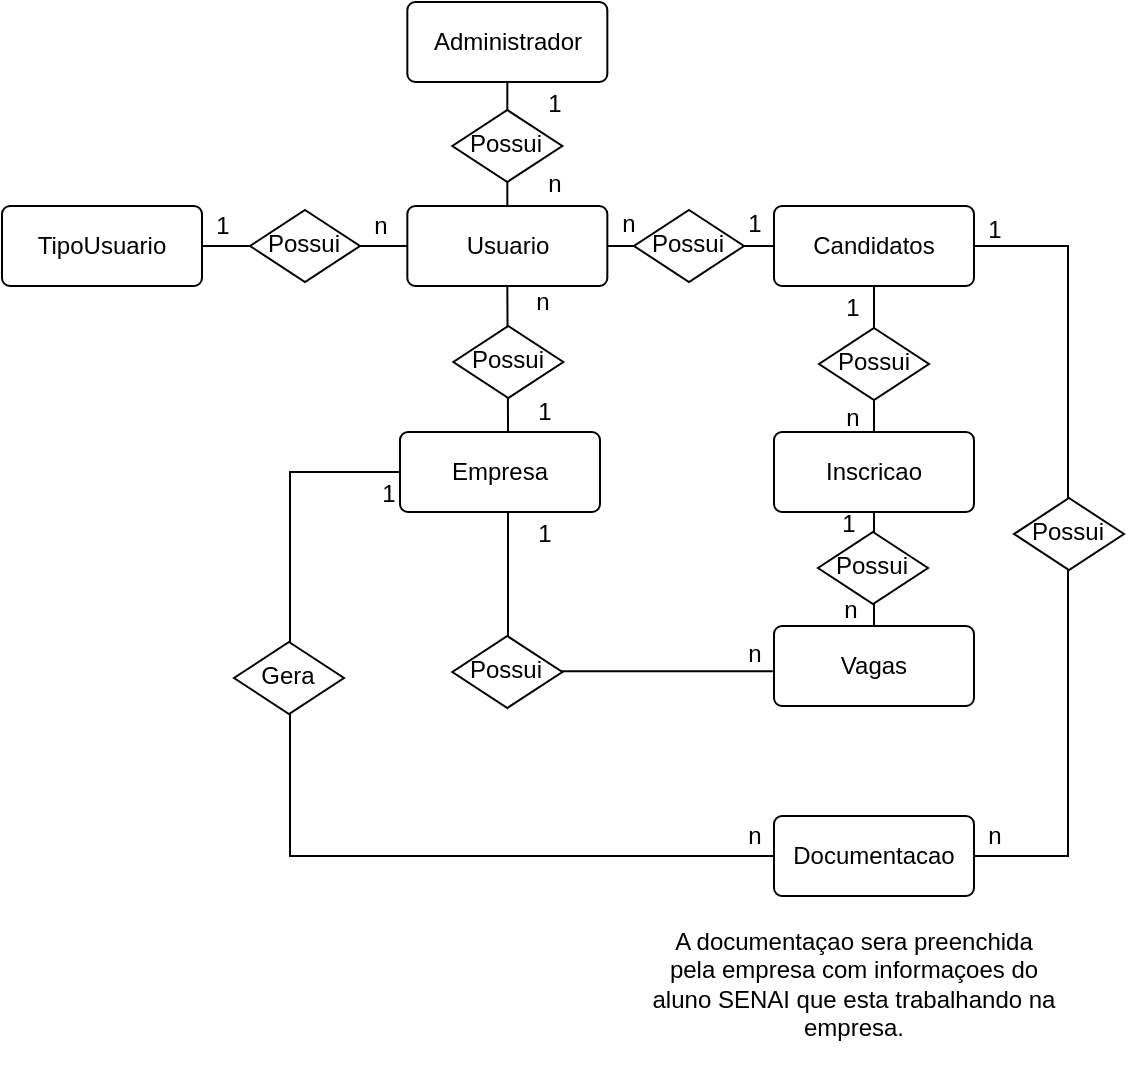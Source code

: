 <mxfile version="13.6.6" type="device" pages="2"><diagram id="Rtye4BdzTLFSpwq03lgr" name="MODELO CONCEITUAL"><mxGraphModel dx="1" dy="574" grid="1" gridSize="10" guides="1" tooltips="1" connect="1" arrows="1" fold="1" page="1" pageScale="1" pageWidth="827" pageHeight="1169" math="0" shadow="0"><root><mxCell id="R9CKVmMFpFX0VyxzMPqk-0"/><mxCell id="R9CKVmMFpFX0VyxzMPqk-1" parent="R9CKVmMFpFX0VyxzMPqk-0"/><mxCell id="rbuBwnCXjr5HcGqi3zkD-0" value="A documentaçao sera preenchida pela empresa com informaçoes do aluno SENAI que esta trabalhando na empresa." style="text;html=1;strokeColor=none;fillColor=none;align=center;verticalAlign=middle;whiteSpace=wrap;rounded=0;" parent="R9CKVmMFpFX0VyxzMPqk-1" vertex="1"><mxGeometry x="1398.67" y="520" width="206.33" height="80" as="geometry"/></mxCell><mxCell id="cwkMt4g2Qi0wUOtR5rMA-41" style="edgeStyle=orthogonalEdgeStyle;rounded=0;orthogonalLoop=1;jettySize=auto;html=1;entryX=1;entryY=0.5;entryDx=0;entryDy=0;endArrow=none;endFill=0;" edge="1" parent="R9CKVmMFpFX0VyxzMPqk-1" source="cwkMt4g2Qi0wUOtR5rMA-50" target="rbuBwnCXjr5HcGqi3zkD-7"><mxGeometry relative="1" as="geometry"/></mxCell><mxCell id="cwkMt4g2Qi0wUOtR5rMA-42" style="edgeStyle=orthogonalEdgeStyle;rounded=0;orthogonalLoop=1;jettySize=auto;html=1;entryX=0;entryY=0.5;entryDx=0;entryDy=0;endArrow=none;endFill=0;" edge="1" parent="R9CKVmMFpFX0VyxzMPqk-1" source="rbuBwnCXjr5HcGqi3zkD-1" target="rbuBwnCXjr5HcGqi3zkD-2"><mxGeometry relative="1" as="geometry"/></mxCell><mxCell id="rbuBwnCXjr5HcGqi3zkD-1" value="Usuario" style="rounded=1;arcSize=10;whiteSpace=wrap;html=1;align=center;" parent="R9CKVmMFpFX0VyxzMPqk-1" vertex="1"><mxGeometry x="1278.667" y="171" width="100" height="40" as="geometry"/></mxCell><mxCell id="cwkMt4g2Qi0wUOtR5rMA-36" style="edgeStyle=orthogonalEdgeStyle;rounded=0;orthogonalLoop=1;jettySize=auto;html=1;entryX=0.5;entryY=0;entryDx=0;entryDy=0;endArrow=none;endFill=0;" edge="1" parent="R9CKVmMFpFX0VyxzMPqk-1" source="rbuBwnCXjr5HcGqi3zkD-2" target="rbuBwnCXjr5HcGqi3zkD-45"><mxGeometry relative="1" as="geometry"/></mxCell><mxCell id="cwkMt4g2Qi0wUOtR5rMA-37" style="edgeStyle=orthogonalEdgeStyle;rounded=0;orthogonalLoop=1;jettySize=auto;html=1;endArrow=none;endFill=0;entryX=1;entryY=0.5;entryDx=0;entryDy=0;" edge="1" parent="R9CKVmMFpFX0VyxzMPqk-1" source="rbuBwnCXjr5HcGqi3zkD-2" target="rbuBwnCXjr5HcGqi3zkD-24"><mxGeometry relative="1" as="geometry"><mxPoint x="1619" y="320" as="targetPoint"/><Array as="points"><mxPoint x="1609" y="191"/><mxPoint x="1609" y="496"/></Array></mxGeometry></mxCell><mxCell id="rbuBwnCXjr5HcGqi3zkD-2" value="Candidatos" style="rounded=1;arcSize=10;whiteSpace=wrap;html=1;align=center;" parent="R9CKVmMFpFX0VyxzMPqk-1" vertex="1"><mxGeometry x="1461.997" y="171" width="100" height="40" as="geometry"/></mxCell><mxCell id="cwkMt4g2Qi0wUOtR5rMA-34" style="edgeStyle=orthogonalEdgeStyle;rounded=0;orthogonalLoop=1;jettySize=auto;html=1;endArrow=none;endFill=0;entryX=0;entryY=0.5;entryDx=0;entryDy=0;" edge="1" parent="R9CKVmMFpFX0VyxzMPqk-1" source="rbuBwnCXjr5HcGqi3zkD-4" target="rbuBwnCXjr5HcGqi3zkD-24"><mxGeometry relative="1" as="geometry"><mxPoint x="1230" y="394" as="targetPoint"/><Array as="points"><mxPoint x="1220" y="304"/><mxPoint x="1220" y="496"/></Array></mxGeometry></mxCell><mxCell id="cwkMt4g2Qi0wUOtR5rMA-39" style="edgeStyle=orthogonalEdgeStyle;rounded=0;orthogonalLoop=1;jettySize=auto;html=1;entryX=0.5;entryY=1;entryDx=0;entryDy=0;endArrow=none;endFill=0;" edge="1" parent="R9CKVmMFpFX0VyxzMPqk-1" source="rbuBwnCXjr5HcGqi3zkD-4" target="rbuBwnCXjr5HcGqi3zkD-1"><mxGeometry relative="1" as="geometry"><Array as="points"><mxPoint x="1329" y="280"/><mxPoint x="1329" y="280"/></Array></mxGeometry></mxCell><mxCell id="rbuBwnCXjr5HcGqi3zkD-4" value="Empresa" style="rounded=1;arcSize=10;whiteSpace=wrap;html=1;align=center;" parent="R9CKVmMFpFX0VyxzMPqk-1" vertex="1"><mxGeometry x="1274.997" y="284" width="100" height="40" as="geometry"/></mxCell><mxCell id="rbuBwnCXjr5HcGqi3zkD-7" value="TipoUsuario" style="rounded=1;arcSize=10;whiteSpace=wrap;html=1;align=center;" parent="R9CKVmMFpFX0VyxzMPqk-1" vertex="1"><mxGeometry x="1075.997" y="171" width="100" height="40" as="geometry"/></mxCell><mxCell id="cwkMt4g2Qi0wUOtR5rMA-33" style="edgeStyle=orthogonalEdgeStyle;rounded=0;orthogonalLoop=1;jettySize=auto;html=1;endArrow=none;endFill=0;entryX=0.5;entryY=1;entryDx=0;entryDy=0;exitX=-0.006;exitY=0.565;exitDx=0;exitDy=0;exitPerimeter=0;" edge="1" parent="R9CKVmMFpFX0VyxzMPqk-1" source="rbuBwnCXjr5HcGqi3zkD-14" target="rbuBwnCXjr5HcGqi3zkD-4"><mxGeometry relative="1" as="geometry"><mxPoint x="1330" y="354" as="targetPoint"/><mxPoint x="1328.694" y="334.023" as="sourcePoint"/><Array as="points"><mxPoint x="1329" y="404"/><mxPoint x="1329" y="324"/></Array></mxGeometry></mxCell><mxCell id="cwkMt4g2Qi0wUOtR5rMA-35" style="edgeStyle=orthogonalEdgeStyle;rounded=0;orthogonalLoop=1;jettySize=auto;html=1;endArrow=none;endFill=0;entryX=0.5;entryY=1;entryDx=0;entryDy=0;" edge="1" parent="R9CKVmMFpFX0VyxzMPqk-1" source="rbuBwnCXjr5HcGqi3zkD-14" target="rbuBwnCXjr5HcGqi3zkD-45"><mxGeometry relative="1" as="geometry"><mxPoint x="1511.997" y="334.0" as="targetPoint"/></mxGeometry></mxCell><mxCell id="rbuBwnCXjr5HcGqi3zkD-14" value="Vagas" style="rounded=1;arcSize=10;whiteSpace=wrap;html=1;align=center;" parent="R9CKVmMFpFX0VyxzMPqk-1" vertex="1"><mxGeometry x="1461.997" y="381" width="100" height="40" as="geometry"/></mxCell><mxCell id="cwkMt4g2Qi0wUOtR5rMA-40" style="edgeStyle=orthogonalEdgeStyle;rounded=0;orthogonalLoop=1;jettySize=auto;html=1;entryX=0.5;entryY=0;entryDx=0;entryDy=0;endArrow=none;endFill=0;" edge="1" parent="R9CKVmMFpFX0VyxzMPqk-1" source="rbuBwnCXjr5HcGqi3zkD-20" target="rbuBwnCXjr5HcGqi3zkD-1"><mxGeometry relative="1" as="geometry"/></mxCell><mxCell id="rbuBwnCXjr5HcGqi3zkD-20" value="Administrador" style="rounded=1;arcSize=10;whiteSpace=wrap;html=1;align=center;" parent="R9CKVmMFpFX0VyxzMPqk-1" vertex="1"><mxGeometry x="1278.667" y="69" width="100" height="40" as="geometry"/></mxCell><mxCell id="rbuBwnCXjr5HcGqi3zkD-24" value="Documentacao" style="rounded=1;arcSize=10;whiteSpace=wrap;html=1;align=center;" parent="R9CKVmMFpFX0VyxzMPqk-1" vertex="1"><mxGeometry x="1461.997" y="476" width="100" height="40" as="geometry"/></mxCell><mxCell id="rbuBwnCXjr5HcGqi3zkD-45" value="Inscricao" style="rounded=1;arcSize=10;whiteSpace=wrap;html=1;align=center;" parent="R9CKVmMFpFX0VyxzMPqk-1" vertex="1"><mxGeometry x="1461.997" y="284" width="100" height="40" as="geometry"/></mxCell><mxCell id="cwkMt4g2Qi0wUOtR5rMA-50" value="" style="rhombus;whiteSpace=wrap;html=1;" vertex="1" parent="R9CKVmMFpFX0VyxzMPqk-1"><mxGeometry x="1200" y="173" width="55" height="36" as="geometry"/></mxCell><mxCell id="cwkMt4g2Qi0wUOtR5rMA-51" style="edgeStyle=orthogonalEdgeStyle;rounded=0;orthogonalLoop=1;jettySize=auto;html=1;entryX=1;entryY=0.5;entryDx=0;entryDy=0;endArrow=none;endFill=0;" edge="1" parent="R9CKVmMFpFX0VyxzMPqk-1" source="rbuBwnCXjr5HcGqi3zkD-1" target="cwkMt4g2Qi0wUOtR5rMA-50"><mxGeometry relative="1" as="geometry"><mxPoint x="1278.667" y="191" as="sourcePoint"/><mxPoint x="1198.997" y="191" as="targetPoint"/></mxGeometry></mxCell><mxCell id="NLHFNAj_NMwrs7gkyW5b-1" value="Possui" style="text;html=1;strokeColor=none;fillColor=none;align=center;verticalAlign=middle;whiteSpace=wrap;rounded=0;" vertex="1" parent="R9CKVmMFpFX0VyxzMPqk-1"><mxGeometry x="1207" y="180" width="40" height="20" as="geometry"/></mxCell><mxCell id="NLHFNAj_NMwrs7gkyW5b-4" value="" style="rhombus;whiteSpace=wrap;html=1;" vertex="1" parent="R9CKVmMFpFX0VyxzMPqk-1"><mxGeometry x="1301.17" y="123" width="55" height="36" as="geometry"/></mxCell><mxCell id="NLHFNAj_NMwrs7gkyW5b-5" value="Possui" style="text;html=1;strokeColor=none;fillColor=none;align=center;verticalAlign=middle;whiteSpace=wrap;rounded=0;" vertex="1" parent="R9CKVmMFpFX0VyxzMPqk-1"><mxGeometry x="1308.17" y="130" width="40" height="20" as="geometry"/></mxCell><mxCell id="NLHFNAj_NMwrs7gkyW5b-6" value="" style="rhombus;whiteSpace=wrap;html=1;" vertex="1" parent="R9CKVmMFpFX0VyxzMPqk-1"><mxGeometry x="1392" y="173" width="55" height="36" as="geometry"/></mxCell><mxCell id="NLHFNAj_NMwrs7gkyW5b-7" value="Possui" style="text;html=1;strokeColor=none;fillColor=none;align=center;verticalAlign=middle;whiteSpace=wrap;rounded=0;" vertex="1" parent="R9CKVmMFpFX0VyxzMPqk-1"><mxGeometry x="1399" y="180" width="40" height="20" as="geometry"/></mxCell><mxCell id="NLHFNAj_NMwrs7gkyW5b-8" value="" style="rhombus;whiteSpace=wrap;html=1;" vertex="1" parent="R9CKVmMFpFX0VyxzMPqk-1"><mxGeometry x="1484.5" y="232" width="55" height="36" as="geometry"/></mxCell><mxCell id="NLHFNAj_NMwrs7gkyW5b-9" value="Possui" style="text;html=1;strokeColor=none;fillColor=none;align=center;verticalAlign=middle;whiteSpace=wrap;rounded=0;" vertex="1" parent="R9CKVmMFpFX0VyxzMPqk-1"><mxGeometry x="1491.5" y="239" width="40" height="20" as="geometry"/></mxCell><mxCell id="NLHFNAj_NMwrs7gkyW5b-10" value="" style="rhombus;whiteSpace=wrap;html=1;" vertex="1" parent="R9CKVmMFpFX0VyxzMPqk-1"><mxGeometry x="1484" y="334" width="55" height="36" as="geometry"/></mxCell><mxCell id="NLHFNAj_NMwrs7gkyW5b-11" value="Possui" style="text;html=1;strokeColor=none;fillColor=none;align=center;verticalAlign=middle;whiteSpace=wrap;rounded=0;" vertex="1" parent="R9CKVmMFpFX0VyxzMPqk-1"><mxGeometry x="1491" y="341" width="40" height="20" as="geometry"/></mxCell><mxCell id="NLHFNAj_NMwrs7gkyW5b-12" value="" style="rhombus;whiteSpace=wrap;html=1;" vertex="1" parent="R9CKVmMFpFX0VyxzMPqk-1"><mxGeometry x="1582" y="317" width="55" height="36" as="geometry"/></mxCell><mxCell id="NLHFNAj_NMwrs7gkyW5b-13" value="Possui" style="text;html=1;strokeColor=none;fillColor=none;align=center;verticalAlign=middle;whiteSpace=wrap;rounded=0;" vertex="1" parent="R9CKVmMFpFX0VyxzMPqk-1"><mxGeometry x="1589" y="324" width="40" height="20" as="geometry"/></mxCell><mxCell id="NLHFNAj_NMwrs7gkyW5b-14" value="" style="rhombus;whiteSpace=wrap;html=1;" vertex="1" parent="R9CKVmMFpFX0VyxzMPqk-1"><mxGeometry x="1192" y="389" width="55" height="36" as="geometry"/></mxCell><mxCell id="NLHFNAj_NMwrs7gkyW5b-15" value="Gera" style="text;html=1;strokeColor=none;fillColor=none;align=center;verticalAlign=middle;whiteSpace=wrap;rounded=0;" vertex="1" parent="R9CKVmMFpFX0VyxzMPqk-1"><mxGeometry x="1199" y="396" width="40" height="20" as="geometry"/></mxCell><mxCell id="NLHFNAj_NMwrs7gkyW5b-16" value="" style="rhombus;whiteSpace=wrap;html=1;" vertex="1" parent="R9CKVmMFpFX0VyxzMPqk-1"><mxGeometry x="1301.17" y="386" width="55" height="36" as="geometry"/></mxCell><mxCell id="NLHFNAj_NMwrs7gkyW5b-17" value="Possui" style="text;html=1;strokeColor=none;fillColor=none;align=center;verticalAlign=middle;whiteSpace=wrap;rounded=0;" vertex="1" parent="R9CKVmMFpFX0VyxzMPqk-1"><mxGeometry x="1308.17" y="393" width="40" height="20" as="geometry"/></mxCell><mxCell id="NLHFNAj_NMwrs7gkyW5b-22" value="1" style="text;html=1;align=center;verticalAlign=middle;resizable=0;points=[];autosize=1;" vertex="1" parent="R9CKVmMFpFX0VyxzMPqk-1"><mxGeometry x="1176" y="171" width="20" height="20" as="geometry"/></mxCell><mxCell id="NLHFNAj_NMwrs7gkyW5b-23" value="n" style="text;html=1;align=center;verticalAlign=middle;resizable=0;points=[];autosize=1;" vertex="1" parent="R9CKVmMFpFX0VyxzMPqk-1"><mxGeometry x="1255" y="171" width="20" height="20" as="geometry"/></mxCell><mxCell id="NLHFNAj_NMwrs7gkyW5b-25" value="n" style="text;html=1;align=center;verticalAlign=middle;resizable=0;points=[];autosize=1;" vertex="1" parent="R9CKVmMFpFX0VyxzMPqk-1"><mxGeometry x="1342.17" y="150" width="20" height="20" as="geometry"/></mxCell><mxCell id="NLHFNAj_NMwrs7gkyW5b-26" value="1" style="text;html=1;align=center;verticalAlign=middle;resizable=0;points=[];autosize=1;" vertex="1" parent="R9CKVmMFpFX0VyxzMPqk-1"><mxGeometry x="1342.17" y="110" width="20" height="20" as="geometry"/></mxCell><mxCell id="NLHFNAj_NMwrs7gkyW5b-29" value="" style="rhombus;whiteSpace=wrap;html=1;" vertex="1" parent="R9CKVmMFpFX0VyxzMPqk-1"><mxGeometry x="1301.67" y="231" width="55" height="36" as="geometry"/></mxCell><mxCell id="NLHFNAj_NMwrs7gkyW5b-30" value="Possui" style="text;html=1;strokeColor=none;fillColor=none;align=center;verticalAlign=middle;whiteSpace=wrap;rounded=0;" vertex="1" parent="R9CKVmMFpFX0VyxzMPqk-1"><mxGeometry x="1308.67" y="238" width="40" height="20" as="geometry"/></mxCell><mxCell id="NLHFNAj_NMwrs7gkyW5b-31" value="n" style="text;html=1;align=center;verticalAlign=middle;resizable=0;points=[];autosize=1;" vertex="1" parent="R9CKVmMFpFX0VyxzMPqk-1"><mxGeometry x="1336.17" y="209" width="20" height="20" as="geometry"/></mxCell><mxCell id="NLHFNAj_NMwrs7gkyW5b-32" value="1" style="text;html=1;align=center;verticalAlign=middle;resizable=0;points=[];autosize=1;" vertex="1" parent="R9CKVmMFpFX0VyxzMPqk-1"><mxGeometry x="1336.67" y="264" width="20" height="20" as="geometry"/></mxCell><mxCell id="NLHFNAj_NMwrs7gkyW5b-33" value="n" style="text;html=1;align=center;verticalAlign=middle;resizable=0;points=[];autosize=1;" vertex="1" parent="R9CKVmMFpFX0VyxzMPqk-1"><mxGeometry x="1378.67" y="170" width="20" height="20" as="geometry"/></mxCell><mxCell id="NLHFNAj_NMwrs7gkyW5b-34" value="1" style="text;html=1;align=center;verticalAlign=middle;resizable=0;points=[];autosize=1;" vertex="1" parent="R9CKVmMFpFX0VyxzMPqk-1"><mxGeometry x="1442" y="170" width="20" height="20" as="geometry"/></mxCell><mxCell id="NLHFNAj_NMwrs7gkyW5b-35" value="1" style="text;html=1;align=center;verticalAlign=middle;resizable=0;points=[];autosize=1;" vertex="1" parent="R9CKVmMFpFX0VyxzMPqk-1"><mxGeometry x="1491" y="212" width="20" height="20" as="geometry"/></mxCell><mxCell id="NLHFNAj_NMwrs7gkyW5b-36" value="n" style="text;html=1;align=center;verticalAlign=middle;resizable=0;points=[];autosize=1;" vertex="1" parent="R9CKVmMFpFX0VyxzMPqk-1"><mxGeometry x="1491" y="267" width="20" height="20" as="geometry"/></mxCell><mxCell id="NLHFNAj_NMwrs7gkyW5b-37" value="1" style="text;html=1;align=center;verticalAlign=middle;resizable=0;points=[];autosize=1;" vertex="1" parent="R9CKVmMFpFX0VyxzMPqk-1"><mxGeometry x="1488.83" y="320" width="20" height="20" as="geometry"/></mxCell><mxCell id="NLHFNAj_NMwrs7gkyW5b-38" value="n" style="text;html=1;align=center;verticalAlign=middle;resizable=0;points=[];autosize=1;" vertex="1" parent="R9CKVmMFpFX0VyxzMPqk-1"><mxGeometry x="1489.5" y="363" width="20" height="20" as="geometry"/></mxCell><mxCell id="NLHFNAj_NMwrs7gkyW5b-39" value="1" style="text;html=1;align=center;verticalAlign=middle;resizable=0;points=[];autosize=1;" vertex="1" parent="R9CKVmMFpFX0VyxzMPqk-1"><mxGeometry x="1336.67" y="325" width="20" height="20" as="geometry"/></mxCell><mxCell id="NLHFNAj_NMwrs7gkyW5b-40" value="n" style="text;html=1;align=center;verticalAlign=middle;resizable=0;points=[];autosize=1;" vertex="1" parent="R9CKVmMFpFX0VyxzMPqk-1"><mxGeometry x="1442" y="385" width="20" height="20" as="geometry"/></mxCell><mxCell id="NLHFNAj_NMwrs7gkyW5b-41" value="1" style="text;html=1;align=center;verticalAlign=middle;resizable=0;points=[];autosize=1;rotation=0;" vertex="1" parent="R9CKVmMFpFX0VyxzMPqk-1"><mxGeometry x="1562" y="173" width="20" height="20" as="geometry"/></mxCell><mxCell id="-b5Kw_lV6gmdApNKvZ2g-0" value="n" style="text;html=1;align=center;verticalAlign=middle;resizable=0;points=[];autosize=1;" vertex="1" parent="R9CKVmMFpFX0VyxzMPqk-1"><mxGeometry x="1562" y="476" width="20" height="20" as="geometry"/></mxCell><mxCell id="-b5Kw_lV6gmdApNKvZ2g-1" value="n" style="text;html=1;align=center;verticalAlign=middle;resizable=0;points=[];autosize=1;" vertex="1" parent="R9CKVmMFpFX0VyxzMPqk-1"><mxGeometry x="1442" y="476" width="20" height="20" as="geometry"/></mxCell><mxCell id="-b5Kw_lV6gmdApNKvZ2g-2" value="1" style="text;html=1;align=center;verticalAlign=middle;resizable=0;points=[];autosize=1;rotation=0;" vertex="1" parent="R9CKVmMFpFX0VyxzMPqk-1"><mxGeometry x="1258.67" y="305" width="20" height="20" as="geometry"/></mxCell></root></mxGraphModel></diagram><diagram name="MODELO LOGICO" id="6uJWNdYGiPGjoAJl3AIf"><mxGraphModel dx="5863" dy="4497" grid="1" gridSize="10" guides="1" tooltips="1" connect="1" arrows="1" fold="1" page="1" pageScale="1" pageWidth="850" pageHeight="1100" math="0" shadow="0"><root><mxCell id="CAym0Gc60pe99Eawvatt-0"/><mxCell id="CAym0Gc60pe99Eawvatt-1" parent="CAym0Gc60pe99Eawvatt-0"/><mxCell id="cPNApC7pucOxADxMqvkz-3" value="" style="edgeStyle=entityRelationEdgeStyle;fontSize=12;html=1;endArrow=ERmany;exitX=1;exitY=0.5;exitDx=0;exitDy=0;" parent="CAym0Gc60pe99Eawvatt-1" source="qr9b6MShW8G9UH2XWE9F-1" target="cPNApC7pucOxADxMqvkz-30" edge="1"><mxGeometry width="100" height="100" relative="1" as="geometry"><mxPoint x="-2200" y="-450" as="sourcePoint"/><mxPoint x="-2100" y="-595" as="targetPoint"/></mxGeometry></mxCell><mxCell id="cPNApC7pucOxADxMqvkz-61" value="" style="edgeStyle=entityRelationEdgeStyle;fontSize=12;html=1;endArrow=ERmany;exitX=1;exitY=0.5;exitDx=0;exitDy=0;" parent="CAym0Gc60pe99Eawvatt-1" source="cPNApC7pucOxADxMqvkz-27" target="cPNApC7pucOxADxMqvkz-52" edge="1"><mxGeometry width="100" height="100" relative="1" as="geometry"><mxPoint x="-1893" y="-598" as="sourcePoint"/><mxPoint x="-1065" y="-890" as="targetPoint"/></mxGeometry></mxCell><mxCell id="IV-mB988sSlqqMqrBEAv-1" value="" style="edgeStyle=entityRelationEdgeStyle;fontSize=12;html=1;endArrow=ERmany;exitX=1.001;exitY=0.752;exitDx=0;exitDy=0;exitPerimeter=0;" parent="CAym0Gc60pe99Eawvatt-1" source="cPNApC7pucOxADxMqvkz-63" target="4bzfLKOz9G-FyCGR084G-15" edge="1"><mxGeometry width="100" height="100" relative="1" as="geometry"><mxPoint x="-1860" y="-550" as="sourcePoint"/><mxPoint x="-1430" y="-400" as="targetPoint"/></mxGeometry></mxCell><mxCell id="IESdo3CCksF4Vyu-qULn-0" value="" style="edgeStyle=entityRelationEdgeStyle;fontSize=12;html=1;endArrow=ERmany;entryX=0;entryY=0.5;entryDx=0;entryDy=0;exitX=1.003;exitY=0.813;exitDx=0;exitDy=0;exitPerimeter=0;" parent="CAym0Gc60pe99Eawvatt-1" edge="1" target="cPNApC7pucOxADxMqvkz-63" source="cPNApC7pucOxADxMqvkz-27"><mxGeometry width="100" height="100" relative="1" as="geometry"><mxPoint x="-1895" y="-580" as="sourcePoint"/><mxPoint x="-1830" y="-598" as="targetPoint"/></mxGeometry></mxCell><mxCell id="X6kMPjB6onf9pqb63S_h-0" value="" style="edgeStyle=entityRelationEdgeStyle;fontSize=12;html=1;endArrow=ERmany;exitX=1;exitY=0.5;exitDx=0;exitDy=0;entryX=0;entryY=0.5;entryDx=0;entryDy=0;" parent="CAym0Gc60pe99Eawvatt-1" source="RKVDSUt4Vt2xGFLcqyFP-19" target="rZOfckjeOBfDT2p41zZ2-3" edge="1"><mxGeometry width="100" height="100" relative="1" as="geometry"><mxPoint x="-1568" y="-1003" as="sourcePoint"/><mxPoint x="-1510" y="-775" as="targetPoint"/></mxGeometry></mxCell><mxCell id="bPor0gty2EmqlSf6n538-0" value="" style="edgeStyle=entityRelationEdgeStyle;fontSize=12;html=1;endArrow=ERmany;entryX=0;entryY=0.5;entryDx=0;entryDy=0;exitX=1;exitY=0.5;exitDx=0;exitDy=0;" parent="CAym0Gc60pe99Eawvatt-1" source="cPNApC7pucOxADxMqvkz-63" target="V47IWJt7gtXzYM-AcacL-52" edge="1"><mxGeometry width="100" height="100" relative="1" as="geometry"><mxPoint x="-920" y="-710" as="sourcePoint"/><mxPoint x="-820" y="-810" as="targetPoint"/></mxGeometry></mxCell><mxCell id="cPNApC7pucOxADxMqvkz-26" value="Usuário" style="shape=table;startSize=30;container=1;collapsible=1;childLayout=tableLayout;fixedRows=1;rowLines=0;fontStyle=1;align=center;resizeLast=1;" parent="CAym0Gc60pe99Eawvatt-1" vertex="1"><mxGeometry x="-2120" y="-650" width="225" height="250" as="geometry"/></mxCell><mxCell id="cPNApC7pucOxADxMqvkz-27" value="" style="shape=partialRectangle;collapsible=0;dropTarget=0;pointerEvents=0;fillColor=none;top=0;left=0;bottom=0;right=0;points=[[0,0.5],[1,0.5]];portConstraint=eastwest;" parent="cPNApC7pucOxADxMqvkz-26" vertex="1"><mxGeometry y="30" width="225" height="30" as="geometry"/></mxCell><mxCell id="cPNApC7pucOxADxMqvkz-28" value="PK" style="shape=partialRectangle;connectable=0;fillColor=none;top=0;left=0;bottom=0;right=0;fontStyle=1;overflow=hidden;" parent="cPNApC7pucOxADxMqvkz-27" vertex="1"><mxGeometry width="60" height="30" as="geometry"/></mxCell><mxCell id="cPNApC7pucOxADxMqvkz-29" value="Usuario_ID (int)" style="shape=partialRectangle;connectable=0;fillColor=none;top=0;left=0;bottom=0;right=0;align=left;spacingLeft=6;fontStyle=5;overflow=hidden;" parent="cPNApC7pucOxADxMqvkz-27" vertex="1"><mxGeometry x="60" width="165" height="30" as="geometry"/></mxCell><mxCell id="cPNApC7pucOxADxMqvkz-30" value="" style="shape=partialRectangle;collapsible=0;dropTarget=0;pointerEvents=0;fillColor=none;top=0;left=0;bottom=1;right=0;points=[[0,0.5],[1,0.5]];portConstraint=eastwest;" parent="cPNApC7pucOxADxMqvkz-26" vertex="1"><mxGeometry y="60" width="225" height="30" as="geometry"/></mxCell><mxCell id="cPNApC7pucOxADxMqvkz-31" value="FK1" style="shape=partialRectangle;connectable=0;fillColor=none;top=0;left=0;bottom=0;right=0;fontStyle=1;overflow=hidden;" parent="cPNApC7pucOxADxMqvkz-30" vertex="1"><mxGeometry width="60" height="30" as="geometry"/></mxCell><mxCell id="cPNApC7pucOxADxMqvkz-32" value="TipoUsuario_ID (int)" style="shape=partialRectangle;connectable=0;fillColor=none;top=0;left=0;bottom=0;right=0;align=left;spacingLeft=6;fontStyle=5;overflow=hidden;" parent="cPNApC7pucOxADxMqvkz-30" vertex="1"><mxGeometry x="60" width="165" height="30" as="geometry"/></mxCell><mxCell id="cPNApC7pucOxADxMqvkz-33" value="" style="shape=partialRectangle;collapsible=0;dropTarget=0;pointerEvents=0;fillColor=none;top=0;left=0;bottom=0;right=0;points=[[0,0.5],[1,0.5]];portConstraint=eastwest;" parent="cPNApC7pucOxADxMqvkz-26" vertex="1"><mxGeometry y="90" width="225" height="30" as="geometry"/></mxCell><mxCell id="cPNApC7pucOxADxMqvkz-34" value="" style="shape=partialRectangle;connectable=0;fillColor=none;top=0;left=0;bottom=0;right=0;editable=1;overflow=hidden;" parent="cPNApC7pucOxADxMqvkz-33" vertex="1"><mxGeometry width="60" height="30" as="geometry"/></mxCell><mxCell id="cPNApC7pucOxADxMqvkz-35" value="Nome (varchar)" style="shape=partialRectangle;connectable=0;fillColor=none;top=0;left=0;bottom=0;right=0;align=left;spacingLeft=6;overflow=hidden;" parent="cPNApC7pucOxADxMqvkz-33" vertex="1"><mxGeometry x="60" width="165" height="30" as="geometry"/></mxCell><mxCell id="cPNApC7pucOxADxMqvkz-36" value="" style="shape=partialRectangle;collapsible=0;dropTarget=0;pointerEvents=0;fillColor=none;top=0;left=0;bottom=0;right=0;points=[[0,0.5],[1,0.5]];portConstraint=eastwest;" parent="cPNApC7pucOxADxMqvkz-26" vertex="1"><mxGeometry y="120" width="225" height="30" as="geometry"/></mxCell><mxCell id="cPNApC7pucOxADxMqvkz-37" value="" style="shape=partialRectangle;connectable=0;fillColor=none;top=0;left=0;bottom=0;right=0;editable=1;overflow=hidden;" parent="cPNApC7pucOxADxMqvkz-36" vertex="1"><mxGeometry width="60" height="30" as="geometry"/></mxCell><mxCell id="cPNApC7pucOxADxMqvkz-38" value="Email (varchar)" style="shape=partialRectangle;connectable=0;fillColor=none;top=0;left=0;bottom=0;right=0;align=left;spacingLeft=6;overflow=hidden;" parent="cPNApC7pucOxADxMqvkz-36" vertex="1"><mxGeometry x="60" width="165" height="30" as="geometry"/></mxCell><mxCell id="cPNApC7pucOxADxMqvkz-39" value="" style="shape=partialRectangle;collapsible=0;dropTarget=0;pointerEvents=0;fillColor=none;top=0;left=0;bottom=0;right=0;points=[[0,0.5],[1,0.5]];portConstraint=eastwest;" parent="cPNApC7pucOxADxMqvkz-26" vertex="1"><mxGeometry y="150" width="225" height="30" as="geometry"/></mxCell><mxCell id="cPNApC7pucOxADxMqvkz-40" value="" style="shape=partialRectangle;connectable=0;fillColor=none;top=0;left=0;bottom=0;right=0;editable=1;overflow=hidden;" parent="cPNApC7pucOxADxMqvkz-39" vertex="1"><mxGeometry width="60" height="30" as="geometry"/></mxCell><mxCell id="cPNApC7pucOxADxMqvkz-41" value="DataNascimento (Datetime2)" style="shape=partialRectangle;connectable=0;fillColor=none;top=0;left=0;bottom=0;right=0;align=left;spacingLeft=6;overflow=hidden;" parent="cPNApC7pucOxADxMqvkz-39" vertex="1"><mxGeometry x="60" width="165" height="30" as="geometry"/></mxCell><mxCell id="cPNApC7pucOxADxMqvkz-42" value="" style="shape=partialRectangle;collapsible=0;dropTarget=0;pointerEvents=0;fillColor=none;top=0;left=0;bottom=0;right=0;points=[[0,0.5],[1,0.5]];portConstraint=eastwest;" parent="cPNApC7pucOxADxMqvkz-26" vertex="1"><mxGeometry y="180" width="225" height="30" as="geometry"/></mxCell><mxCell id="cPNApC7pucOxADxMqvkz-43" value="" style="shape=partialRectangle;connectable=0;fillColor=none;top=0;left=0;bottom=0;right=0;editable=1;overflow=hidden;" parent="cPNApC7pucOxADxMqvkz-42" vertex="1"><mxGeometry width="60" height="30" as="geometry"/></mxCell><mxCell id="cPNApC7pucOxADxMqvkz-44" value="Senha (varchar)" style="shape=partialRectangle;connectable=0;fillColor=none;top=0;left=0;bottom=0;right=0;align=left;spacingLeft=6;overflow=hidden;" parent="cPNApC7pucOxADxMqvkz-42" vertex="1"><mxGeometry x="60" width="165" height="30" as="geometry"/></mxCell><mxCell id="cPNApC7pucOxADxMqvkz-45" value="" style="shape=partialRectangle;collapsible=0;dropTarget=0;pointerEvents=0;fillColor=none;top=0;left=0;bottom=0;right=0;points=[[0,0.5],[1,0.5]];portConstraint=eastwest;" parent="cPNApC7pucOxADxMqvkz-26" vertex="1"><mxGeometry y="210" width="225" height="30" as="geometry"/></mxCell><mxCell id="cPNApC7pucOxADxMqvkz-46" value="" style="shape=partialRectangle;connectable=0;fillColor=none;top=0;left=0;bottom=0;right=0;editable=1;overflow=hidden;" parent="cPNApC7pucOxADxMqvkz-45" vertex="1"><mxGeometry width="60" height="30" as="geometry"/></mxCell><mxCell id="cPNApC7pucOxADxMqvkz-47" value="Telefone (char)" style="shape=partialRectangle;connectable=0;fillColor=none;top=0;left=0;bottom=0;right=0;align=left;spacingLeft=6;overflow=hidden;" parent="cPNApC7pucOxADxMqvkz-45" vertex="1"><mxGeometry x="60" width="165" height="30" as="geometry"/></mxCell><mxCell id="q2MQnk79g21RABaObe-E-1" value="" style="edgeStyle=entityRelationEdgeStyle;fontSize=12;html=1;endArrow=ERmany;entryX=0;entryY=0.5;entryDx=0;entryDy=0;" parent="CAym0Gc60pe99Eawvatt-1" target="RKVDSUt4Vt2xGFLcqyFP-22" edge="1"><mxGeometry width="100" height="100" relative="1" as="geometry"><mxPoint x="-1895" y="-610" as="sourcePoint"/><mxPoint x="-1830" y="-240" as="targetPoint"/></mxGeometry></mxCell><mxCell id="4bzfLKOz9G-FyCGR084G-18" value="" style="edgeStyle=entityRelationEdgeStyle;fontSize=12;html=1;endArrow=ERmany;entryX=0;entryY=0.5;entryDx=0;entryDy=0;exitX=0.993;exitY=-0.013;exitDx=0;exitDy=0;exitPerimeter=0;" parent="CAym0Gc60pe99Eawvatt-1" source="MiJpd8qZGbhbq508DrH9-4" target="s11ZWxT03D05XT4Z06zS-5" edge="1"><mxGeometry width="100" height="100" relative="1" as="geometry"><mxPoint x="-840" y="-285" as="sourcePoint"/><mxPoint x="-1510" y="-177.0" as="targetPoint"/></mxGeometry></mxCell><mxCell id="qr9b6MShW8G9UH2XWE9F-0" value="TipoUsuario" style="shape=table;startSize=30;container=1;collapsible=1;childLayout=tableLayout;fixedRows=1;rowLines=0;fontStyle=1;align=center;resizeLast=1;" parent="CAym0Gc60pe99Eawvatt-1" vertex="1"><mxGeometry x="-2370" y="-560" width="190" height="100" as="geometry"/></mxCell><mxCell id="qr9b6MShW8G9UH2XWE9F-1" value="" style="shape=partialRectangle;collapsible=0;dropTarget=0;pointerEvents=0;fillColor=none;top=0;left=0;bottom=1;right=0;points=[[0,0.5],[1,0.5]];portConstraint=eastwest;" parent="qr9b6MShW8G9UH2XWE9F-0" vertex="1"><mxGeometry y="30" width="190" height="30" as="geometry"/></mxCell><mxCell id="qr9b6MShW8G9UH2XWE9F-2" value="PK" style="shape=partialRectangle;connectable=0;fillColor=none;top=0;left=0;bottom=0;right=0;fontStyle=1;overflow=hidden;" parent="qr9b6MShW8G9UH2XWE9F-1" vertex="1"><mxGeometry width="30" height="30" as="geometry"/></mxCell><mxCell id="qr9b6MShW8G9UH2XWE9F-3" value="TipoUsuario_ID" style="shape=partialRectangle;connectable=0;fillColor=none;top=0;left=0;bottom=0;right=0;align=left;spacingLeft=6;fontStyle=5;overflow=hidden;" parent="qr9b6MShW8G9UH2XWE9F-1" vertex="1"><mxGeometry x="30" width="160" height="30" as="geometry"/></mxCell><mxCell id="qr9b6MShW8G9UH2XWE9F-4" value="" style="shape=partialRectangle;collapsible=0;dropTarget=0;pointerEvents=0;fillColor=none;top=0;left=0;bottom=0;right=0;points=[[0,0.5],[1,0.5]];portConstraint=eastwest;" parent="qr9b6MShW8G9UH2XWE9F-0" vertex="1"><mxGeometry y="60" width="190" height="30" as="geometry"/></mxCell><mxCell id="qr9b6MShW8G9UH2XWE9F-5" value="" style="shape=partialRectangle;connectable=0;fillColor=none;top=0;left=0;bottom=0;right=0;editable=1;overflow=hidden;" parent="qr9b6MShW8G9UH2XWE9F-4" vertex="1"><mxGeometry width="30" height="30" as="geometry"/></mxCell><mxCell id="qr9b6MShW8G9UH2XWE9F-6" value="TituloTipoUsuario (varchar)" style="shape=partialRectangle;connectable=0;fillColor=none;top=0;left=0;bottom=0;right=0;align=left;spacingLeft=6;overflow=hidden;" parent="qr9b6MShW8G9UH2XWE9F-4" vertex="1"><mxGeometry x="30" width="160" height="30" as="geometry"/></mxCell><mxCell id="nVu321mnmFc9c1LP5U3H-3" value="DataInscricao??(char)" style="shape=partialRectangle;connectable=0;fillColor=none;top=0;left=0;bottom=0;right=0;align=left;spacingLeft=6;overflow=hidden;" vertex="1" parent="CAym0Gc60pe99Eawvatt-1"><mxGeometry x="-1350" y="-1158" width="130" height="30" as="geometry"/></mxCell><mxCell id="cPNApC7pucOxADxMqvkz-48" value="Administrador" style="shape=table;startSize=30;container=1;collapsible=1;childLayout=tableLayout;fixedRows=1;rowLines=0;fontStyle=1;align=center;resizeLast=1;" parent="CAym0Gc60pe99Eawvatt-1" vertex="1"><mxGeometry x="-1820" y="210" width="200" height="160" as="geometry"/></mxCell><mxCell id="cPNApC7pucOxADxMqvkz-49" value="" style="shape=partialRectangle;collapsible=0;dropTarget=0;pointerEvents=0;fillColor=none;top=0;left=0;bottom=0;right=0;points=[[0,0.5],[1,0.5]];portConstraint=eastwest;" parent="cPNApC7pucOxADxMqvkz-48" vertex="1"><mxGeometry y="30" width="200" height="30" as="geometry"/></mxCell><mxCell id="cPNApC7pucOxADxMqvkz-50" value="PK" style="shape=partialRectangle;connectable=0;fillColor=none;top=0;left=0;bottom=0;right=0;fontStyle=1;overflow=hidden;" parent="cPNApC7pucOxADxMqvkz-49" vertex="1"><mxGeometry width="60" height="30" as="geometry"/></mxCell><mxCell id="cPNApC7pucOxADxMqvkz-51" value="Administrador_ID (int)" style="shape=partialRectangle;connectable=0;fillColor=none;top=0;left=0;bottom=0;right=0;align=left;spacingLeft=6;fontStyle=5;overflow=hidden;" parent="cPNApC7pucOxADxMqvkz-49" vertex="1"><mxGeometry x="60" width="140" height="30" as="geometry"/></mxCell><mxCell id="cPNApC7pucOxADxMqvkz-52" value="" style="shape=partialRectangle;collapsible=0;dropTarget=0;pointerEvents=0;fillColor=none;top=0;left=0;bottom=1;right=0;points=[[0,0.5],[1,0.5]];portConstraint=eastwest;" parent="cPNApC7pucOxADxMqvkz-48" vertex="1"><mxGeometry y="60" width="200" height="30" as="geometry"/></mxCell><mxCell id="cPNApC7pucOxADxMqvkz-53" value="FK1" style="shape=partialRectangle;connectable=0;fillColor=none;top=0;left=0;bottom=0;right=0;fontStyle=1;overflow=hidden;" parent="cPNApC7pucOxADxMqvkz-52" vertex="1"><mxGeometry width="60" height="30" as="geometry"/></mxCell><mxCell id="cPNApC7pucOxADxMqvkz-54" value="Usuario_ID (int)" style="shape=partialRectangle;connectable=0;fillColor=none;top=0;left=0;bottom=0;right=0;align=left;spacingLeft=6;fontStyle=5;overflow=hidden;" parent="cPNApC7pucOxADxMqvkz-52" vertex="1"><mxGeometry x="60" width="140" height="30" as="geometry"/></mxCell><mxCell id="cPNApC7pucOxADxMqvkz-55" value="" style="shape=partialRectangle;collapsible=0;dropTarget=0;pointerEvents=0;fillColor=none;top=0;left=0;bottom=0;right=0;points=[[0,0.5],[1,0.5]];portConstraint=eastwest;" parent="cPNApC7pucOxADxMqvkz-48" vertex="1"><mxGeometry y="90" width="200" height="30" as="geometry"/></mxCell><mxCell id="cPNApC7pucOxADxMqvkz-56" value="" style="shape=partialRectangle;connectable=0;fillColor=none;top=0;left=0;bottom=0;right=0;editable=1;overflow=hidden;" parent="cPNApC7pucOxADxMqvkz-55" vertex="1"><mxGeometry width="60" height="30" as="geometry"/></mxCell><mxCell id="cPNApC7pucOxADxMqvkz-57" value="CPF (char)" style="shape=partialRectangle;connectable=0;fillColor=none;top=0;left=0;bottom=0;right=0;align=left;spacingLeft=6;overflow=hidden;" parent="cPNApC7pucOxADxMqvkz-55" vertex="1"><mxGeometry x="60" width="140" height="30" as="geometry"/></mxCell><mxCell id="cPNApC7pucOxADxMqvkz-58" value="" style="shape=partialRectangle;collapsible=0;dropTarget=0;pointerEvents=0;fillColor=none;top=0;left=0;bottom=0;right=0;points=[[0,0.5],[1,0.5]];portConstraint=eastwest;" parent="cPNApC7pucOxADxMqvkz-48" vertex="1"><mxGeometry y="120" width="200" height="30" as="geometry"/></mxCell><mxCell id="cPNApC7pucOxADxMqvkz-59" value="" style="shape=partialRectangle;connectable=0;fillColor=none;top=0;left=0;bottom=0;right=0;editable=1;overflow=hidden;" parent="cPNApC7pucOxADxMqvkz-58" vertex="1"><mxGeometry width="60" height="30" as="geometry"/></mxCell><mxCell id="cPNApC7pucOxADxMqvkz-60" value="" style="shape=partialRectangle;connectable=0;fillColor=none;top=0;left=0;bottom=0;right=0;align=left;spacingLeft=6;overflow=hidden;" parent="cPNApC7pucOxADxMqvkz-58" vertex="1"><mxGeometry x="60" width="140" height="30" as="geometry"/></mxCell><mxCell id="4sXgqY3rEvHpKqLoIFm4-1" value="" style="edgeStyle=entityRelationEdgeStyle;fontSize=12;html=1;endArrow=ERmany;entryX=0;entryY=0.5;entryDx=0;entryDy=0;" edge="1" parent="CAym0Gc60pe99Eawvatt-1" target="V47IWJt7gtXzYM-AcacL-55"><mxGeometry width="100" height="100" relative="1" as="geometry"><mxPoint x="-1568" y="-997" as="sourcePoint"/><mxPoint x="-1500" y="-395" as="targetPoint"/></mxGeometry></mxCell><mxCell id="cPNApC7pucOxADxMqvkz-62" value="Empresa" style="shape=table;startSize=30;container=1;collapsible=1;childLayout=tableLayout;fixedRows=1;rowLines=0;fontStyle=1;align=center;resizeLast=1;" parent="CAym0Gc60pe99Eawvatt-1" vertex="1"><mxGeometry x="-1820" y="-180" width="270" height="340" as="geometry"/></mxCell><mxCell id="cPNApC7pucOxADxMqvkz-63" value="" style="shape=partialRectangle;collapsible=0;dropTarget=0;pointerEvents=0;fillColor=none;top=0;left=0;bottom=0;right=0;points=[[0,0.5],[1,0.5]];portConstraint=eastwest;" parent="cPNApC7pucOxADxMqvkz-62" vertex="1"><mxGeometry y="30" width="270" height="30" as="geometry"/></mxCell><mxCell id="cPNApC7pucOxADxMqvkz-64" value="PK" style="shape=partialRectangle;connectable=0;fillColor=none;top=0;left=0;bottom=0;right=0;fontStyle=1;overflow=hidden;" parent="cPNApC7pucOxADxMqvkz-63" vertex="1"><mxGeometry width="60" height="30" as="geometry"/></mxCell><mxCell id="cPNApC7pucOxADxMqvkz-65" value="Empresa_ID (int)" style="shape=partialRectangle;connectable=0;fillColor=none;top=0;left=0;bottom=0;right=0;align=left;spacingLeft=6;fontStyle=5;overflow=hidden;" parent="cPNApC7pucOxADxMqvkz-63" vertex="1"><mxGeometry x="60" width="210" height="30" as="geometry"/></mxCell><mxCell id="cPNApC7pucOxADxMqvkz-66" value="" style="shape=partialRectangle;collapsible=0;dropTarget=0;pointerEvents=0;fillColor=none;top=0;left=0;bottom=1;right=0;points=[[0,0.5],[1,0.5]];portConstraint=eastwest;" parent="cPNApC7pucOxADxMqvkz-62" vertex="1"><mxGeometry y="60" width="270" height="30" as="geometry"/></mxCell><mxCell id="cPNApC7pucOxADxMqvkz-67" value="FK1" style="shape=partialRectangle;connectable=0;fillColor=none;top=0;left=0;bottom=0;right=0;fontStyle=1;overflow=hidden;" parent="cPNApC7pucOxADxMqvkz-66" vertex="1"><mxGeometry width="60" height="30" as="geometry"/></mxCell><mxCell id="cPNApC7pucOxADxMqvkz-68" value="Usuario_ID (int)" style="shape=partialRectangle;connectable=0;fillColor=none;top=0;left=0;bottom=0;right=0;align=left;spacingLeft=6;fontStyle=5;overflow=hidden;" parent="cPNApC7pucOxADxMqvkz-66" vertex="1"><mxGeometry x="60" width="210" height="30" as="geometry"/></mxCell><mxCell id="cPNApC7pucOxADxMqvkz-69" value="" style="shape=partialRectangle;collapsible=0;dropTarget=0;pointerEvents=0;fillColor=none;top=0;left=0;bottom=0;right=0;points=[[0,0.5],[1,0.5]];portConstraint=eastwest;" parent="cPNApC7pucOxADxMqvkz-62" vertex="1"><mxGeometry y="90" width="270" height="30" as="geometry"/></mxCell><mxCell id="cPNApC7pucOxADxMqvkz-70" value="" style="shape=partialRectangle;connectable=0;fillColor=none;top=0;left=0;bottom=0;right=0;editable=1;overflow=hidden;" parent="cPNApC7pucOxADxMqvkz-69" vertex="1"><mxGeometry width="60" height="30" as="geometry"/></mxCell><mxCell id="cPNApC7pucOxADxMqvkz-71" value="Anexar Logo (binary)" style="shape=partialRectangle;connectable=0;fillColor=none;top=0;left=0;bottom=0;right=0;align=left;spacingLeft=6;overflow=hidden;" parent="cPNApC7pucOxADxMqvkz-69" vertex="1"><mxGeometry x="60" width="210" height="30" as="geometry"/></mxCell><mxCell id="cPNApC7pucOxADxMqvkz-72" value="" style="shape=partialRectangle;collapsible=0;dropTarget=0;pointerEvents=0;fillColor=none;top=0;left=0;bottom=0;right=0;points=[[0,0.5],[1,0.5]];portConstraint=eastwest;" parent="cPNApC7pucOxADxMqvkz-62" vertex="1"><mxGeometry y="120" width="270" height="30" as="geometry"/></mxCell><mxCell id="cPNApC7pucOxADxMqvkz-73" value="" style="shape=partialRectangle;connectable=0;fillColor=none;top=0;left=0;bottom=0;right=0;editable=1;overflow=hidden;" parent="cPNApC7pucOxADxMqvkz-72" vertex="1"><mxGeometry width="60" height="30" as="geometry"/></mxCell><mxCell id="cPNApC7pucOxADxMqvkz-74" value="Cargo e área (varchar)" style="shape=partialRectangle;connectable=0;fillColor=none;top=0;left=0;bottom=0;right=0;align=left;spacingLeft=6;overflow=hidden;" parent="cPNApC7pucOxADxMqvkz-72" vertex="1"><mxGeometry x="60" width="210" height="30" as="geometry"/></mxCell><mxCell id="RKVDSUt4Vt2xGFLcqyFP-0" value="" style="shape=partialRectangle;collapsible=0;dropTarget=0;pointerEvents=0;fillColor=none;top=0;left=0;bottom=0;right=0;points=[[0,0.5],[1,0.5]];portConstraint=eastwest;" parent="cPNApC7pucOxADxMqvkz-62" vertex="1"><mxGeometry y="150" width="270" height="30" as="geometry"/></mxCell><mxCell id="RKVDSUt4Vt2xGFLcqyFP-1" value="" style="shape=partialRectangle;connectable=0;fillColor=none;top=0;left=0;bottom=0;right=0;editable=1;overflow=hidden;" parent="RKVDSUt4Vt2xGFLcqyFP-0" vertex="1"><mxGeometry width="60" height="30" as="geometry"/></mxCell><mxCell id="RKVDSUt4Vt2xGFLcqyFP-2" value="WebSite (varchar)" style="shape=partialRectangle;connectable=0;fillColor=none;top=0;left=0;bottom=0;right=0;align=left;spacingLeft=6;overflow=hidden;" parent="RKVDSUt4Vt2xGFLcqyFP-0" vertex="1"><mxGeometry x="60" width="210" height="30" as="geometry"/></mxCell><mxCell id="RKVDSUt4Vt2xGFLcqyFP-3" value="" style="shape=partialRectangle;collapsible=0;dropTarget=0;pointerEvents=0;fillColor=none;top=0;left=0;bottom=0;right=0;points=[[0,0.5],[1,0.5]];portConstraint=eastwest;" parent="cPNApC7pucOxADxMqvkz-62" vertex="1"><mxGeometry y="180" width="270" height="30" as="geometry"/></mxCell><mxCell id="RKVDSUt4Vt2xGFLcqyFP-4" value="" style="shape=partialRectangle;connectable=0;fillColor=none;top=0;left=0;bottom=0;right=0;editable=1;overflow=hidden;" parent="RKVDSUt4Vt2xGFLcqyFP-3" vertex="1"><mxGeometry width="60" height="30" as="geometry"/></mxCell><mxCell id="RKVDSUt4Vt2xGFLcqyFP-5" value="Nome da empresa (varchar)" style="shape=partialRectangle;connectable=0;fillColor=none;top=0;left=0;bottom=0;right=0;align=left;spacingLeft=6;overflow=hidden;" parent="RKVDSUt4Vt2xGFLcqyFP-3" vertex="1"><mxGeometry x="60" width="210" height="30" as="geometry"/></mxCell><mxCell id="RKVDSUt4Vt2xGFLcqyFP-6" value="" style="shape=partialRectangle;collapsible=0;dropTarget=0;pointerEvents=0;fillColor=none;top=0;left=0;bottom=0;right=0;points=[[0,0.5],[1,0.5]];portConstraint=eastwest;" parent="cPNApC7pucOxADxMqvkz-62" vertex="1"><mxGeometry y="210" width="270" height="30" as="geometry"/></mxCell><mxCell id="RKVDSUt4Vt2xGFLcqyFP-7" value="" style="shape=partialRectangle;connectable=0;fillColor=none;top=0;left=0;bottom=0;right=0;editable=1;overflow=hidden;" parent="RKVDSUt4Vt2xGFLcqyFP-6" vertex="1"><mxGeometry width="60" height="30" as="geometry"/></mxCell><mxCell id="RKVDSUt4Vt2xGFLcqyFP-8" value="CNPJ (char)" style="shape=partialRectangle;connectable=0;fillColor=none;top=0;left=0;bottom=0;right=0;align=left;spacingLeft=6;overflow=hidden;" parent="RKVDSUt4Vt2xGFLcqyFP-6" vertex="1"><mxGeometry x="60" width="210" height="30" as="geometry"/></mxCell><mxCell id="RKVDSUt4Vt2xGFLcqyFP-9" value="" style="shape=partialRectangle;collapsible=0;dropTarget=0;pointerEvents=0;fillColor=none;top=0;left=0;bottom=0;right=0;points=[[0,0.5],[1,0.5]];portConstraint=eastwest;" parent="cPNApC7pucOxADxMqvkz-62" vertex="1"><mxGeometry y="240" width="270" height="30" as="geometry"/></mxCell><mxCell id="RKVDSUt4Vt2xGFLcqyFP-10" value="" style="shape=partialRectangle;connectable=0;fillColor=none;top=0;left=0;bottom=0;right=0;editable=1;overflow=hidden;" parent="RKVDSUt4Vt2xGFLcqyFP-9" vertex="1"><mxGeometry width="60" height="30" as="geometry"/></mxCell><mxCell id="RKVDSUt4Vt2xGFLcqyFP-11" value="Tipo empresa (varchar)" style="shape=partialRectangle;connectable=0;fillColor=none;top=0;left=0;bottom=0;right=0;align=left;spacingLeft=6;overflow=hidden;" parent="RKVDSUt4Vt2xGFLcqyFP-9" vertex="1"><mxGeometry x="60" width="210" height="30" as="geometry"/></mxCell><mxCell id="RKVDSUt4Vt2xGFLcqyFP-12" value="" style="shape=partialRectangle;collapsible=0;dropTarget=0;pointerEvents=0;fillColor=none;top=0;left=0;bottom=0;right=0;points=[[0,0.5],[1,0.5]];portConstraint=eastwest;" parent="cPNApC7pucOxADxMqvkz-62" vertex="1"><mxGeometry y="270" width="270" height="30" as="geometry"/></mxCell><mxCell id="RKVDSUt4Vt2xGFLcqyFP-13" value="" style="shape=partialRectangle;connectable=0;fillColor=none;top=0;left=0;bottom=0;right=0;editable=1;overflow=hidden;" parent="RKVDSUt4Vt2xGFLcqyFP-12" vertex="1"><mxGeometry width="60" height="30" as="geometry"/></mxCell><mxCell id="RKVDSUt4Vt2xGFLcqyFP-14" value="Descrição da empresa (text)" style="shape=partialRectangle;connectable=0;fillColor=none;top=0;left=0;bottom=0;right=0;align=left;spacingLeft=6;overflow=hidden;" parent="RKVDSUt4Vt2xGFLcqyFP-12" vertex="1"><mxGeometry x="60" width="210" height="30" as="geometry"/></mxCell><mxCell id="RKVDSUt4Vt2xGFLcqyFP-15" value="" style="shape=partialRectangle;collapsible=0;dropTarget=0;pointerEvents=0;fillColor=none;top=0;left=0;bottom=0;right=0;points=[[0,0.5],[1,0.5]];portConstraint=eastwest;" parent="cPNApC7pucOxADxMqvkz-62" vertex="1"><mxGeometry y="300" width="270" height="30" as="geometry"/></mxCell><mxCell id="RKVDSUt4Vt2xGFLcqyFP-16" value="" style="shape=partialRectangle;connectable=0;fillColor=none;top=0;left=0;bottom=0;right=0;editable=1;overflow=hidden;" parent="RKVDSUt4Vt2xGFLcqyFP-15" vertex="1"><mxGeometry width="60" height="30" as="geometry"/></mxCell><mxCell id="RKVDSUt4Vt2xGFLcqyFP-17" value="Como você encontrou o Senai (text)" style="shape=partialRectangle;connectable=0;fillColor=none;top=0;left=0;bottom=0;right=0;align=left;spacingLeft=6;overflow=hidden;" parent="RKVDSUt4Vt2xGFLcqyFP-15" vertex="1"><mxGeometry x="60" width="210" height="30" as="geometry"/></mxCell><mxCell id="RKVDSUt4Vt2xGFLcqyFP-18" value="Candidatos" style="shape=table;startSize=30;container=1;collapsible=1;childLayout=tableLayout;fixedRows=1;rowLines=0;fontStyle=1;align=center;resizeLast=1;" parent="CAym0Gc60pe99Eawvatt-1" vertex="1"><mxGeometry x="-1820" y="-1050" width="250" height="820" as="geometry"/></mxCell><mxCell id="RKVDSUt4Vt2xGFLcqyFP-19" value="" style="shape=partialRectangle;collapsible=0;dropTarget=0;pointerEvents=0;fillColor=none;top=0;left=0;bottom=0;right=0;points=[[0,0.5],[1,0.5]];portConstraint=eastwest;" parent="RKVDSUt4Vt2xGFLcqyFP-18" vertex="1"><mxGeometry y="30" width="250" height="30" as="geometry"/></mxCell><mxCell id="RKVDSUt4Vt2xGFLcqyFP-20" value="PK" style="shape=partialRectangle;connectable=0;fillColor=none;top=0;left=0;bottom=0;right=0;fontStyle=1;overflow=hidden;" parent="RKVDSUt4Vt2xGFLcqyFP-19" vertex="1"><mxGeometry width="60" height="30" as="geometry"/></mxCell><mxCell id="RKVDSUt4Vt2xGFLcqyFP-21" value="Candidatos_ID (int)" style="shape=partialRectangle;connectable=0;fillColor=none;top=0;left=0;bottom=0;right=0;align=left;spacingLeft=6;fontStyle=5;overflow=hidden;" parent="RKVDSUt4Vt2xGFLcqyFP-19" vertex="1"><mxGeometry x="60" width="190" height="30" as="geometry"/></mxCell><mxCell id="RKVDSUt4Vt2xGFLcqyFP-22" value="" style="shape=partialRectangle;collapsible=0;dropTarget=0;pointerEvents=0;fillColor=none;top=0;left=0;bottom=1;right=0;points=[[0,0.5],[1,0.5]];portConstraint=eastwest;" parent="RKVDSUt4Vt2xGFLcqyFP-18" vertex="1"><mxGeometry y="60" width="250" height="30" as="geometry"/></mxCell><mxCell id="RKVDSUt4Vt2xGFLcqyFP-23" value="FK1" style="shape=partialRectangle;connectable=0;fillColor=none;top=0;left=0;bottom=0;right=0;fontStyle=1;overflow=hidden;" parent="RKVDSUt4Vt2xGFLcqyFP-22" vertex="1"><mxGeometry width="60" height="30" as="geometry"/></mxCell><mxCell id="RKVDSUt4Vt2xGFLcqyFP-24" value="Usuario_ID (int)" style="shape=partialRectangle;connectable=0;fillColor=none;top=0;left=0;bottom=0;right=0;align=left;spacingLeft=6;fontStyle=5;overflow=hidden;" parent="RKVDSUt4Vt2xGFLcqyFP-22" vertex="1"><mxGeometry x="60" width="190" height="30" as="geometry"/></mxCell><mxCell id="RKVDSUt4Vt2xGFLcqyFP-25" value="" style="shape=partialRectangle;collapsible=0;dropTarget=0;pointerEvents=0;fillColor=none;top=0;left=0;bottom=0;right=0;points=[[0,0.5],[1,0.5]];portConstraint=eastwest;" parent="RKVDSUt4Vt2xGFLcqyFP-18" vertex="1"><mxGeometry y="90" width="250" height="30" as="geometry"/></mxCell><mxCell id="RKVDSUt4Vt2xGFLcqyFP-26" value="" style="shape=partialRectangle;connectable=0;fillColor=none;top=0;left=0;bottom=0;right=0;editable=1;overflow=hidden;" parent="RKVDSUt4Vt2xGFLcqyFP-25" vertex="1"><mxGeometry width="60" height="30" as="geometry"/></mxCell><mxCell id="RKVDSUt4Vt2xGFLcqyFP-27" value="CPF (char)" style="shape=partialRectangle;connectable=0;fillColor=none;top=0;left=0;bottom=0;right=0;align=left;spacingLeft=6;overflow=hidden;" parent="RKVDSUt4Vt2xGFLcqyFP-25" vertex="1"><mxGeometry x="60" width="190" height="30" as="geometry"/></mxCell><mxCell id="RKVDSUt4Vt2xGFLcqyFP-28" value="" style="shape=partialRectangle;collapsible=0;dropTarget=0;pointerEvents=0;fillColor=none;top=0;left=0;bottom=0;right=0;points=[[0,0.5],[1,0.5]];portConstraint=eastwest;" parent="RKVDSUt4Vt2xGFLcqyFP-18" vertex="1"><mxGeometry y="120" width="250" height="30" as="geometry"/></mxCell><mxCell id="RKVDSUt4Vt2xGFLcqyFP-29" value="" style="shape=partialRectangle;connectable=0;fillColor=none;top=0;left=0;bottom=0;right=0;editable=1;overflow=hidden;" parent="RKVDSUt4Vt2xGFLcqyFP-28" vertex="1"><mxGeometry width="60" height="30" as="geometry"/></mxCell><mxCell id="RKVDSUt4Vt2xGFLcqyFP-30" value="Cidade (varchar)" style="shape=partialRectangle;connectable=0;fillColor=none;top=0;left=0;bottom=0;right=0;align=left;spacingLeft=6;overflow=hidden;" parent="RKVDSUt4Vt2xGFLcqyFP-28" vertex="1"><mxGeometry x="60" width="190" height="30" as="geometry"/></mxCell><mxCell id="3GkyZ7utgE-RTOB4N038-0" value="" style="shape=partialRectangle;collapsible=0;dropTarget=0;pointerEvents=0;fillColor=none;top=0;left=0;bottom=0;right=0;points=[[0,0.5],[1,0.5]];portConstraint=eastwest;" parent="RKVDSUt4Vt2xGFLcqyFP-18" vertex="1"><mxGeometry y="150" width="250" height="30" as="geometry"/></mxCell><mxCell id="3GkyZ7utgE-RTOB4N038-1" value="" style="shape=partialRectangle;connectable=0;fillColor=none;top=0;left=0;bottom=0;right=0;editable=1;overflow=hidden;" parent="3GkyZ7utgE-RTOB4N038-0" vertex="1"><mxGeometry width="60" height="30" as="geometry"/></mxCell><mxCell id="3GkyZ7utgE-RTOB4N038-2" value="Título do Perfil (varchar)" style="shape=partialRectangle;connectable=0;fillColor=none;top=0;left=0;bottom=0;right=0;align=left;spacingLeft=6;overflow=hidden;" parent="3GkyZ7utgE-RTOB4N038-0" vertex="1"><mxGeometry x="60" width="190" height="30" as="geometry"/></mxCell><mxCell id="3GkyZ7utgE-RTOB4N038-3" value="" style="shape=partialRectangle;collapsible=0;dropTarget=0;pointerEvents=0;fillColor=none;top=0;left=0;bottom=0;right=0;points=[[0,0.5],[1,0.5]];portConstraint=eastwest;" parent="RKVDSUt4Vt2xGFLcqyFP-18" vertex="1"><mxGeometry y="180" width="250" height="30" as="geometry"/></mxCell><mxCell id="3GkyZ7utgE-RTOB4N038-4" value="" style="shape=partialRectangle;connectable=0;fillColor=none;top=0;left=0;bottom=0;right=0;editable=1;overflow=hidden;" parent="3GkyZ7utgE-RTOB4N038-3" vertex="1"><mxGeometry width="60" height="30" as="geometry"/></mxCell><mxCell id="3GkyZ7utgE-RTOB4N038-5" value="Curso feito (varchar)" style="shape=partialRectangle;connectable=0;fillColor=none;top=0;left=0;bottom=0;right=0;align=left;spacingLeft=6;overflow=hidden;" parent="3GkyZ7utgE-RTOB4N038-3" vertex="1"><mxGeometry x="60" width="190" height="30" as="geometry"/></mxCell><mxCell id="3GkyZ7utgE-RTOB4N038-18" value="" style="shape=partialRectangle;collapsible=0;dropTarget=0;pointerEvents=0;fillColor=none;top=0;left=0;bottom=0;right=0;points=[[0,0.5],[1,0.5]];portConstraint=eastwest;" parent="RKVDSUt4Vt2xGFLcqyFP-18" vertex="1"><mxGeometry y="210" width="250" height="30" as="geometry"/></mxCell><mxCell id="3GkyZ7utgE-RTOB4N038-19" value="" style="shape=partialRectangle;connectable=0;fillColor=none;top=0;left=0;bottom=0;right=0;editable=1;overflow=hidden;" parent="3GkyZ7utgE-RTOB4N038-18" vertex="1"><mxGeometry width="60" height="30" as="geometry"/></mxCell><mxCell id="3GkyZ7utgE-RTOB4N038-20" value="Nível de Inglês (varchar)" style="shape=partialRectangle;connectable=0;fillColor=none;top=0;left=0;bottom=0;right=0;align=left;spacingLeft=6;overflow=hidden;" parent="3GkyZ7utgE-RTOB4N038-18" vertex="1"><mxGeometry x="60" width="190" height="30" as="geometry"/></mxCell><mxCell id="3GkyZ7utgE-RTOB4N038-6" value="" style="shape=partialRectangle;collapsible=0;dropTarget=0;pointerEvents=0;fillColor=none;top=0;left=0;bottom=0;right=0;points=[[0,0.5],[1,0.5]];portConstraint=eastwest;" parent="RKVDSUt4Vt2xGFLcqyFP-18" vertex="1"><mxGeometry y="240" width="250" height="30" as="geometry"/></mxCell><mxCell id="3GkyZ7utgE-RTOB4N038-7" value="" style="shape=partialRectangle;connectable=0;fillColor=none;top=0;left=0;bottom=0;right=0;editable=1;overflow=hidden;" parent="3GkyZ7utgE-RTOB4N038-6" vertex="1"><mxGeometry width="60" height="30" as="geometry"/></mxCell><mxCell id="3GkyZ7utgE-RTOB4N038-8" value="Descrição (text)" style="shape=partialRectangle;connectable=0;fillColor=none;top=0;left=0;bottom=0;right=0;align=left;spacingLeft=6;overflow=hidden;" parent="3GkyZ7utgE-RTOB4N038-6" vertex="1"><mxGeometry x="60" width="190" height="30" as="geometry"/></mxCell><mxCell id="3GkyZ7utgE-RTOB4N038-9" value="" style="shape=partialRectangle;collapsible=0;dropTarget=0;pointerEvents=0;fillColor=none;top=0;left=0;bottom=0;right=0;points=[[0,0.5],[1,0.5]];portConstraint=eastwest;" parent="RKVDSUt4Vt2xGFLcqyFP-18" vertex="1"><mxGeometry y="270" width="250" height="30" as="geometry"/></mxCell><mxCell id="3GkyZ7utgE-RTOB4N038-10" value="" style="shape=partialRectangle;connectable=0;fillColor=none;top=0;left=0;bottom=0;right=0;editable=1;overflow=hidden;" parent="3GkyZ7utgE-RTOB4N038-9" vertex="1"><mxGeometry width="60" height="30" as="geometry"/></mxCell><mxCell id="3GkyZ7utgE-RTOB4N038-11" value="Url Linkedin (varchar)" style="shape=partialRectangle;connectable=0;fillColor=none;top=0;left=0;bottom=0;right=0;align=left;spacingLeft=6;overflow=hidden;" parent="3GkyZ7utgE-RTOB4N038-9" vertex="1"><mxGeometry x="60" width="190" height="30" as="geometry"/></mxCell><mxCell id="3GkyZ7utgE-RTOB4N038-12" value="" style="shape=partialRectangle;collapsible=0;dropTarget=0;pointerEvents=0;fillColor=none;top=0;left=0;bottom=0;right=0;points=[[0,0.5],[1,0.5]];portConstraint=eastwest;" parent="RKVDSUt4Vt2xGFLcqyFP-18" vertex="1"><mxGeometry y="300" width="250" height="30" as="geometry"/></mxCell><mxCell id="3GkyZ7utgE-RTOB4N038-13" value="" style="shape=partialRectangle;connectable=0;fillColor=none;top=0;left=0;bottom=0;right=0;editable=1;overflow=hidden;" parent="3GkyZ7utgE-RTOB4N038-12" vertex="1"><mxGeometry width="60" height="30" as="geometry"/></mxCell><mxCell id="3GkyZ7utgE-RTOB4N038-14" value="Url GitHub (varchar)" style="shape=partialRectangle;connectable=0;fillColor=none;top=0;left=0;bottom=0;right=0;align=left;spacingLeft=6;overflow=hidden;" parent="3GkyZ7utgE-RTOB4N038-12" vertex="1"><mxGeometry x="60" width="190" height="30" as="geometry"/></mxCell><mxCell id="3GkyZ7utgE-RTOB4N038-15" value="" style="shape=partialRectangle;collapsible=0;dropTarget=0;pointerEvents=0;fillColor=none;top=0;left=0;bottom=0;right=0;points=[[0,0.5],[1,0.5]];portConstraint=eastwest;" parent="RKVDSUt4Vt2xGFLcqyFP-18" vertex="1"><mxGeometry y="330" width="250" height="30" as="geometry"/></mxCell><mxCell id="3GkyZ7utgE-RTOB4N038-16" value="" style="shape=partialRectangle;connectable=0;fillColor=none;top=0;left=0;bottom=0;right=0;editable=1;overflow=hidden;" parent="3GkyZ7utgE-RTOB4N038-15" vertex="1"><mxGeometry width="60" height="30" as="geometry"/></mxCell><mxCell id="3GkyZ7utgE-RTOB4N038-17" value="Currículo varbinary(max)" style="shape=partialRectangle;connectable=0;fillColor=none;top=0;left=0;bottom=0;right=0;align=left;spacingLeft=6;overflow=hidden;" parent="3GkyZ7utgE-RTOB4N038-15" vertex="1"><mxGeometry x="60" width="190" height="30" as="geometry"/></mxCell><mxCell id="3GkyZ7utgE-RTOB4N038-21" value="" style="shape=partialRectangle;collapsible=0;dropTarget=0;pointerEvents=0;fillColor=none;top=0;left=0;bottom=0;right=0;points=[[0,0.5],[1,0.5]];portConstraint=eastwest;" parent="RKVDSUt4Vt2xGFLcqyFP-18" vertex="1"><mxGeometry y="360" width="250" height="30" as="geometry"/></mxCell><mxCell id="3GkyZ7utgE-RTOB4N038-22" value="" style="shape=partialRectangle;connectable=0;fillColor=none;top=0;left=0;bottom=0;right=0;editable=1;overflow=hidden;" parent="3GkyZ7utgE-RTOB4N038-21" vertex="1"><mxGeometry width="60" height="30" as="geometry"/></mxCell><mxCell id="3GkyZ7utgE-RTOB4N038-23" value="Foco de Carreira (varchar)" style="shape=partialRectangle;connectable=0;fillColor=none;top=0;left=0;bottom=0;right=0;align=left;spacingLeft=6;overflow=hidden;" parent="3GkyZ7utgE-RTOB4N038-21" vertex="1"><mxGeometry x="60" width="190" height="30" as="geometry"/></mxCell><mxCell id="3GkyZ7utgE-RTOB4N038-24" value="" style="shape=partialRectangle;collapsible=0;dropTarget=0;pointerEvents=0;fillColor=none;top=0;left=0;bottom=0;right=0;points=[[0,0.5],[1,0.5]];portConstraint=eastwest;" parent="RKVDSUt4Vt2xGFLcqyFP-18" vertex="1"><mxGeometry y="390" width="250" height="30" as="geometry"/></mxCell><mxCell id="3GkyZ7utgE-RTOB4N038-25" value="" style="shape=partialRectangle;connectable=0;fillColor=none;top=0;left=0;bottom=0;right=0;editable=1;overflow=hidden;" parent="3GkyZ7utgE-RTOB4N038-24" vertex="1"><mxGeometry width="60" height="30" as="geometry"/></mxCell><mxCell id="3GkyZ7utgE-RTOB4N038-26" value="Experiência Profissional (enums)" style="shape=partialRectangle;connectable=0;fillColor=none;top=0;left=0;bottom=0;right=0;align=left;spacingLeft=6;overflow=hidden;" parent="3GkyZ7utgE-RTOB4N038-24" vertex="1"><mxGeometry x="60" width="190" height="30" as="geometry"/></mxCell><mxCell id="buInuQnt7aIQoXORAySl-9" value="" style="shape=partialRectangle;collapsible=0;dropTarget=0;pointerEvents=0;fillColor=none;top=0;left=0;bottom=0;right=0;points=[[0,0.5],[1,0.5]];portConstraint=eastwest;" parent="RKVDSUt4Vt2xGFLcqyFP-18" vertex="1"><mxGeometry y="420" width="250" height="30" as="geometry"/></mxCell><mxCell id="buInuQnt7aIQoXORAySl-10" value="" style="shape=partialRectangle;connectable=0;fillColor=none;top=0;left=0;bottom=0;right=0;editable=1;overflow=hidden;" parent="buInuQnt7aIQoXORAySl-9" vertex="1"><mxGeometry width="60" height="30" as="geometry"/></mxCell><mxCell id="buInuQnt7aIQoXORAySl-11" value="Habilidade (varchar)" style="shape=partialRectangle;connectable=0;fillColor=none;top=0;left=0;bottom=0;right=0;align=left;spacingLeft=6;overflow=hidden;" parent="buInuQnt7aIQoXORAySl-9" vertex="1"><mxGeometry x="60" width="190" height="30" as="geometry"/></mxCell><mxCell id="3GkyZ7utgE-RTOB4N038-27" value="" style="shape=partialRectangle;collapsible=0;dropTarget=0;pointerEvents=0;fillColor=none;top=0;left=0;bottom=0;right=0;points=[[0,0.5],[1,0.5]];portConstraint=eastwest;" parent="RKVDSUt4Vt2xGFLcqyFP-18" vertex="1"><mxGeometry y="450" width="250" height="30" as="geometry"/></mxCell><mxCell id="3GkyZ7utgE-RTOB4N038-28" value="" style="shape=partialRectangle;connectable=0;fillColor=none;top=0;left=0;bottom=0;right=0;editable=1;overflow=hidden;" parent="3GkyZ7utgE-RTOB4N038-27" vertex="1"><mxGeometry width="60" height="30" as="geometry"/></mxCell><mxCell id="3GkyZ7utgE-RTOB4N038-29" value="SoftSkills (enums)" style="shape=partialRectangle;connectable=0;fillColor=none;top=0;left=0;bottom=0;right=0;align=left;spacingLeft=6;overflow=hidden;" parent="3GkyZ7utgE-RTOB4N038-27" vertex="1"><mxGeometry x="60" width="190" height="30" as="geometry"/></mxCell><mxCell id="3GkyZ7utgE-RTOB4N038-30" value="" style="shape=partialRectangle;collapsible=0;dropTarget=0;pointerEvents=0;fillColor=none;top=0;left=0;bottom=0;right=0;points=[[0,0.5],[1,0.5]];portConstraint=eastwest;" parent="RKVDSUt4Vt2xGFLcqyFP-18" vertex="1"><mxGeometry y="480" width="250" height="30" as="geometry"/></mxCell><mxCell id="3GkyZ7utgE-RTOB4N038-31" value="" style="shape=partialRectangle;connectable=0;fillColor=none;top=0;left=0;bottom=0;right=0;editable=1;overflow=hidden;" parent="3GkyZ7utgE-RTOB4N038-30" vertex="1"><mxGeometry width="60" height="30" as="geometry"/></mxCell><mxCell id="3GkyZ7utgE-RTOB4N038-32" value="HardSkills (enums)" style="shape=partialRectangle;connectable=0;fillColor=none;top=0;left=0;bottom=0;right=0;align=left;spacingLeft=6;overflow=hidden;" parent="3GkyZ7utgE-RTOB4N038-30" vertex="1"><mxGeometry x="60" width="190" height="30" as="geometry"/></mxCell><mxCell id="3GkyZ7utgE-RTOB4N038-33" value="" style="shape=partialRectangle;collapsible=0;dropTarget=0;pointerEvents=0;fillColor=none;top=0;left=0;bottom=0;right=0;points=[[0,0.5],[1,0.5]];portConstraint=eastwest;" parent="RKVDSUt4Vt2xGFLcqyFP-18" vertex="1"><mxGeometry y="510" width="250" height="30" as="geometry"/></mxCell><mxCell id="3GkyZ7utgE-RTOB4N038-34" value="" style="shape=partialRectangle;connectable=0;fillColor=none;top=0;left=0;bottom=0;right=0;editable=1;overflow=hidden;" parent="3GkyZ7utgE-RTOB4N038-33" vertex="1"><mxGeometry width="60" height="30" as="geometry"/></mxCell><mxCell id="3GkyZ7utgE-RTOB4N038-35" value="Você já trabalhou (bit)" style="shape=partialRectangle;connectable=0;fillColor=none;top=0;left=0;bottom=0;right=0;align=left;spacingLeft=6;overflow=hidden;" parent="3GkyZ7utgE-RTOB4N038-33" vertex="1"><mxGeometry x="60" width="190" height="30" as="geometry"/></mxCell><mxCell id="3GkyZ7utgE-RTOB4N038-36" value="" style="shape=partialRectangle;collapsible=0;dropTarget=0;pointerEvents=0;fillColor=none;top=0;left=0;bottom=0;right=0;points=[[0,0.5],[1,0.5]];portConstraint=eastwest;" parent="RKVDSUt4Vt2xGFLcqyFP-18" vertex="1"><mxGeometry y="540" width="250" height="30" as="geometry"/></mxCell><mxCell id="3GkyZ7utgE-RTOB4N038-37" value="" style="shape=partialRectangle;connectable=0;fillColor=none;top=0;left=0;bottom=0;right=0;editable=1;overflow=hidden;" parent="3GkyZ7utgE-RTOB4N038-36" vertex="1"><mxGeometry width="60" height="30" as="geometry"/></mxCell><mxCell id="3GkyZ7utgE-RTOB4N038-38" value="Nome da empresa (varchar)" style="shape=partialRectangle;connectable=0;fillColor=none;top=0;left=0;bottom=0;right=0;align=left;spacingLeft=6;overflow=hidden;" parent="3GkyZ7utgE-RTOB4N038-36" vertex="1"><mxGeometry x="60" width="190" height="30" as="geometry"/></mxCell><mxCell id="3GkyZ7utgE-RTOB4N038-39" value="" style="shape=partialRectangle;collapsible=0;dropTarget=0;pointerEvents=0;fillColor=none;top=0;left=0;bottom=0;right=0;points=[[0,0.5],[1,0.5]];portConstraint=eastwest;" parent="RKVDSUt4Vt2xGFLcqyFP-18" vertex="1"><mxGeometry y="570" width="250" height="30" as="geometry"/></mxCell><mxCell id="3GkyZ7utgE-RTOB4N038-40" value="" style="shape=partialRectangle;connectable=0;fillColor=none;top=0;left=0;bottom=0;right=0;editable=1;overflow=hidden;" parent="3GkyZ7utgE-RTOB4N038-39" vertex="1"><mxGeometry width="60" height="30" as="geometry"/></mxCell><mxCell id="3GkyZ7utgE-RTOB4N038-41" value="Perfil da empresa (varchar)" style="shape=partialRectangle;connectable=0;fillColor=none;top=0;left=0;bottom=0;right=0;align=left;spacingLeft=6;overflow=hidden;" parent="3GkyZ7utgE-RTOB4N038-39" vertex="1"><mxGeometry x="60" width="190" height="30" as="geometry"/></mxCell><mxCell id="3GkyZ7utgE-RTOB4N038-42" value="" style="shape=partialRectangle;collapsible=0;dropTarget=0;pointerEvents=0;fillColor=none;top=0;left=0;bottom=0;right=0;points=[[0,0.5],[1,0.5]];portConstraint=eastwest;" parent="RKVDSUt4Vt2xGFLcqyFP-18" vertex="1"><mxGeometry y="600" width="250" height="30" as="geometry"/></mxCell><mxCell id="3GkyZ7utgE-RTOB4N038-43" value="" style="shape=partialRectangle;connectable=0;fillColor=none;top=0;left=0;bottom=0;right=0;editable=1;overflow=hidden;" parent="3GkyZ7utgE-RTOB4N038-42" vertex="1"><mxGeometry width="60" height="30" as="geometry"/></mxCell><mxCell id="3GkyZ7utgE-RTOB4N038-44" value="Cargo na empresa (varchar)" style="shape=partialRectangle;connectable=0;fillColor=none;top=0;left=0;bottom=0;right=0;align=left;spacingLeft=6;overflow=hidden;" parent="3GkyZ7utgE-RTOB4N038-42" vertex="1"><mxGeometry x="60" width="190" height="30" as="geometry"/></mxCell><mxCell id="3GkyZ7utgE-RTOB4N038-45" value="" style="shape=partialRectangle;collapsible=0;dropTarget=0;pointerEvents=0;fillColor=none;top=0;left=0;bottom=0;right=0;points=[[0,0.5],[1,0.5]];portConstraint=eastwest;" parent="RKVDSUt4Vt2xGFLcqyFP-18" vertex="1"><mxGeometry y="630" width="250" height="30" as="geometry"/></mxCell><mxCell id="3GkyZ7utgE-RTOB4N038-46" value="" style="shape=partialRectangle;connectable=0;fillColor=none;top=0;left=0;bottom=0;right=0;editable=1;overflow=hidden;" parent="3GkyZ7utgE-RTOB4N038-45" vertex="1"><mxGeometry width="60" height="30" as="geometry"/></mxCell><mxCell id="3GkyZ7utgE-RTOB4N038-47" value="Data Início (Datetime2)" style="shape=partialRectangle;connectable=0;fillColor=none;top=0;left=0;bottom=0;right=0;align=left;spacingLeft=6;overflow=hidden;" parent="3GkyZ7utgE-RTOB4N038-45" vertex="1"><mxGeometry x="60" width="190" height="30" as="geometry"/></mxCell><mxCell id="buInuQnt7aIQoXORAySl-0" value="" style="shape=partialRectangle;collapsible=0;dropTarget=0;pointerEvents=0;fillColor=none;top=0;left=0;bottom=0;right=0;points=[[0,0.5],[1,0.5]];portConstraint=eastwest;" parent="RKVDSUt4Vt2xGFLcqyFP-18" vertex="1"><mxGeometry y="660" width="250" height="30" as="geometry"/></mxCell><mxCell id="buInuQnt7aIQoXORAySl-1" value="" style="shape=partialRectangle;connectable=0;fillColor=none;top=0;left=0;bottom=0;right=0;editable=1;overflow=hidden;" parent="buInuQnt7aIQoXORAySl-0" vertex="1"><mxGeometry width="60" height="30" as="geometry"/></mxCell><mxCell id="buInuQnt7aIQoXORAySl-2" value="Data Término (Datetime2)" style="shape=partialRectangle;connectable=0;fillColor=none;top=0;left=0;bottom=0;right=0;align=left;spacingLeft=6;overflow=hidden;" parent="buInuQnt7aIQoXORAySl-0" vertex="1"><mxGeometry x="60" width="190" height="30" as="geometry"/></mxCell><mxCell id="buInuQnt7aIQoXORAySl-3" value="" style="shape=partialRectangle;collapsible=0;dropTarget=0;pointerEvents=0;fillColor=none;top=0;left=0;bottom=0;right=0;points=[[0,0.5],[1,0.5]];portConstraint=eastwest;" parent="RKVDSUt4Vt2xGFLcqyFP-18" vertex="1"><mxGeometry y="690" width="250" height="30" as="geometry"/></mxCell><mxCell id="buInuQnt7aIQoXORAySl-4" value="" style="shape=partialRectangle;connectable=0;fillColor=none;top=0;left=0;bottom=0;right=0;editable=1;overflow=hidden;" parent="buInuQnt7aIQoXORAySl-3" vertex="1"><mxGeometry width="60" height="30" as="geometry"/></mxCell><mxCell id="buInuQnt7aIQoXORAySl-5" value="Tamanho da empresa (enums)" style="shape=partialRectangle;connectable=0;fillColor=none;top=0;left=0;bottom=0;right=0;align=left;spacingLeft=6;overflow=hidden;" parent="buInuQnt7aIQoXORAySl-3" vertex="1"><mxGeometry x="60" width="190" height="30" as="geometry"/></mxCell><mxCell id="buInuQnt7aIQoXORAySl-6" value="" style="shape=partialRectangle;collapsible=0;dropTarget=0;pointerEvents=0;fillColor=none;top=0;left=0;bottom=0;right=0;points=[[0,0.5],[1,0.5]];portConstraint=eastwest;" parent="RKVDSUt4Vt2xGFLcqyFP-18" vertex="1"><mxGeometry y="720" width="250" height="30" as="geometry"/></mxCell><mxCell id="buInuQnt7aIQoXORAySl-7" value="" style="shape=partialRectangle;connectable=0;fillColor=none;top=0;left=0;bottom=0;right=0;editable=1;overflow=hidden;" parent="buInuQnt7aIQoXORAySl-6" vertex="1"><mxGeometry width="60" height="30" as="geometry"/></mxCell><mxCell id="buInuQnt7aIQoXORAySl-8" value="Pretensão salarial (decimal)" style="shape=partialRectangle;connectable=0;fillColor=none;top=0;left=0;bottom=0;right=0;align=left;spacingLeft=6;overflow=hidden;" parent="buInuQnt7aIQoXORAySl-6" vertex="1"><mxGeometry x="60" width="190" height="30" as="geometry"/></mxCell><mxCell id="buInuQnt7aIQoXORAySl-12" value="" style="shape=partialRectangle;collapsible=0;dropTarget=0;pointerEvents=0;fillColor=none;top=0;left=0;bottom=0;right=0;points=[[0,0.5],[1,0.5]];portConstraint=eastwest;" parent="RKVDSUt4Vt2xGFLcqyFP-18" vertex="1"><mxGeometry y="750" width="250" height="30" as="geometry"/></mxCell><mxCell id="buInuQnt7aIQoXORAySl-13" value="" style="shape=partialRectangle;connectable=0;fillColor=none;top=0;left=0;bottom=0;right=0;editable=1;overflow=hidden;" parent="buInuQnt7aIQoXORAySl-12" vertex="1"><mxGeometry width="60" height="30" as="geometry"/></mxCell><mxCell id="buInuQnt7aIQoXORAySl-14" value="Tipo(s) de contrato (bit)" style="shape=partialRectangle;connectable=0;fillColor=none;top=0;left=0;bottom=0;right=0;align=left;spacingLeft=6;overflow=hidden;" parent="buInuQnt7aIQoXORAySl-12" vertex="1"><mxGeometry x="60" width="190" height="30" as="geometry"/></mxCell><mxCell id="buInuQnt7aIQoXORAySl-15" value="" style="shape=partialRectangle;collapsible=0;dropTarget=0;pointerEvents=0;fillColor=none;top=0;left=0;bottom=0;right=0;points=[[0,0.5],[1,0.5]];portConstraint=eastwest;" parent="RKVDSUt4Vt2xGFLcqyFP-18" vertex="1"><mxGeometry y="780" width="250" height="30" as="geometry"/></mxCell><mxCell id="buInuQnt7aIQoXORAySl-16" value="" style="shape=partialRectangle;connectable=0;fillColor=none;top=0;left=0;bottom=0;right=0;editable=1;overflow=hidden;" parent="buInuQnt7aIQoXORAySl-15" vertex="1"><mxGeometry width="60" height="30" as="geometry"/></mxCell><mxCell id="buInuQnt7aIQoXORAySl-17" value="Personalidade (varchar)" style="shape=partialRectangle;connectable=0;fillColor=none;top=0;left=0;bottom=0;right=0;align=left;spacingLeft=6;overflow=hidden;" parent="buInuQnt7aIQoXORAySl-15" vertex="1"><mxGeometry x="60" width="190" height="30" as="geometry"/></mxCell><mxCell id="V47IWJt7gtXzYM-AcacL-48" value="Documentacao" style="shape=table;startSize=30;container=1;collapsible=1;childLayout=tableLayout;fixedRows=1;rowLines=0;fontStyle=1;align=center;resizeLast=1;" parent="CAym0Gc60pe99Eawvatt-1" vertex="1"><mxGeometry x="-1490" y="-1000" width="280" height="760" as="geometry"/></mxCell><mxCell id="V47IWJt7gtXzYM-AcacL-49" value="" style="shape=partialRectangle;collapsible=0;dropTarget=0;pointerEvents=0;fillColor=none;top=0;left=0;bottom=1;right=0;points=[[0,0.5],[1,0.5]];portConstraint=eastwest;strokeColor=none;" parent="V47IWJt7gtXzYM-AcacL-48" vertex="1"><mxGeometry y="30" width="280" height="30" as="geometry"/></mxCell><mxCell id="V47IWJt7gtXzYM-AcacL-50" value="PK" style="shape=partialRectangle;connectable=0;fillColor=none;top=0;left=0;bottom=0;right=0;fontStyle=1;overflow=hidden;" parent="V47IWJt7gtXzYM-AcacL-49" vertex="1"><mxGeometry width="70" height="30" as="geometry"/></mxCell><mxCell id="V47IWJt7gtXzYM-AcacL-51" value="Documentacao_ID" style="shape=partialRectangle;connectable=0;fillColor=none;top=0;left=0;bottom=0;right=0;align=left;spacingLeft=6;fontStyle=5;overflow=hidden;strokeColor=none;" parent="V47IWJt7gtXzYM-AcacL-49" vertex="1"><mxGeometry x="70" width="210" height="30" as="geometry"/></mxCell><mxCell id="V47IWJt7gtXzYM-AcacL-55" value="" style="shape=partialRectangle;collapsible=0;dropTarget=0;pointerEvents=0;fillColor=none;top=0;left=0;bottom=1;right=0;points=[[0,0.5],[1,0.5]];portConstraint=eastwest;strokeColor=none;" parent="V47IWJt7gtXzYM-AcacL-48" vertex="1"><mxGeometry y="60" width="280" height="30" as="geometry"/></mxCell><mxCell id="V47IWJt7gtXzYM-AcacL-56" value="FK1" style="shape=partialRectangle;connectable=0;fillColor=none;top=0;left=0;bottom=0;right=0;fontStyle=1;overflow=hidden;" parent="V47IWJt7gtXzYM-AcacL-55" vertex="1"><mxGeometry width="70" height="30" as="geometry"/></mxCell><mxCell id="V47IWJt7gtXzYM-AcacL-57" value="Candidato_ID" style="shape=partialRectangle;connectable=0;fillColor=none;top=0;left=0;bottom=0;right=0;align=left;spacingLeft=6;fontStyle=5;overflow=hidden;strokeColor=none;" parent="V47IWJt7gtXzYM-AcacL-55" vertex="1"><mxGeometry x="70" width="210" height="30" as="geometry"/></mxCell><mxCell id="V47IWJt7gtXzYM-AcacL-52" value="" style="shape=partialRectangle;collapsible=0;dropTarget=0;pointerEvents=0;fillColor=none;top=0;left=0;bottom=1;right=0;points=[[0,0.5],[1,0.5]];portConstraint=eastwest;" parent="V47IWJt7gtXzYM-AcacL-48" vertex="1"><mxGeometry y="90" width="280" height="30" as="geometry"/></mxCell><mxCell id="V47IWJt7gtXzYM-AcacL-53" value="FK2" style="shape=partialRectangle;connectable=0;fillColor=none;top=0;left=0;bottom=0;right=0;fontStyle=1;overflow=hidden;strokeColor=none;" parent="V47IWJt7gtXzYM-AcacL-52" vertex="1"><mxGeometry width="70" height="30" as="geometry"/></mxCell><mxCell id="V47IWJt7gtXzYM-AcacL-54" value="Empresa_ID" style="shape=partialRectangle;connectable=0;fillColor=none;top=0;left=0;bottom=0;right=0;align=left;spacingLeft=6;fontStyle=5;overflow=hidden;strokeColor=none;" parent="V47IWJt7gtXzYM-AcacL-52" vertex="1"><mxGeometry x="70" width="210" height="30" as="geometry"/></mxCell><mxCell id="V47IWJt7gtXzYM-AcacL-58" value="" style="shape=partialRectangle;collapsible=0;dropTarget=0;pointerEvents=0;fillColor=none;top=0;left=0;bottom=0;right=0;points=[[0,0.5],[1,0.5]];portConstraint=eastwest;" parent="V47IWJt7gtXzYM-AcacL-48" vertex="1"><mxGeometry y="120" width="280" height="30" as="geometry"/></mxCell><mxCell id="V47IWJt7gtXzYM-AcacL-59" value="" style="shape=partialRectangle;connectable=0;fillColor=none;top=0;left=0;bottom=0;right=0;editable=1;overflow=hidden;" parent="V47IWJt7gtXzYM-AcacL-58" vertex="1"><mxGeometry width="70" height="30" as="geometry"/></mxCell><mxCell id="V47IWJt7gtXzYM-AcacL-60" value="ResponsavelVaga (varchar)" style="shape=partialRectangle;connectable=0;fillColor=none;top=0;left=0;bottom=0;right=0;align=left;spacingLeft=6;overflow=hidden;" parent="V47IWJt7gtXzYM-AcacL-58" vertex="1"><mxGeometry x="70" width="210" height="30" as="geometry"/></mxCell><mxCell id="V47IWJt7gtXzYM-AcacL-61" value="" style="shape=partialRectangle;collapsible=0;dropTarget=0;pointerEvents=0;fillColor=none;top=0;left=0;bottom=0;right=0;points=[[0,0.5],[1,0.5]];portConstraint=eastwest;" parent="V47IWJt7gtXzYM-AcacL-48" vertex="1"><mxGeometry y="150" width="280" height="30" as="geometry"/></mxCell><mxCell id="V47IWJt7gtXzYM-AcacL-62" value="" style="shape=partialRectangle;connectable=0;fillColor=none;top=0;left=0;bottom=0;right=0;editable=1;overflow=hidden;" parent="V47IWJt7gtXzYM-AcacL-61" vertex="1"><mxGeometry width="70" height="30" as="geometry"/></mxCell><mxCell id="V47IWJt7gtXzYM-AcacL-63" value="DataInicio (Datetime2)" style="shape=partialRectangle;connectable=0;fillColor=none;top=0;left=0;bottom=0;right=0;align=left;spacingLeft=6;overflow=hidden;" parent="V47IWJt7gtXzYM-AcacL-61" vertex="1"><mxGeometry x="70" width="210" height="30" as="geometry"/></mxCell><mxCell id="V47IWJt7gtXzYM-AcacL-64" value="" style="shape=partialRectangle;collapsible=0;dropTarget=0;pointerEvents=0;fillColor=none;top=0;left=0;bottom=0;right=0;points=[[0,0.5],[1,0.5]];portConstraint=eastwest;" parent="V47IWJt7gtXzYM-AcacL-48" vertex="1"><mxGeometry y="180" width="280" height="30" as="geometry"/></mxCell><mxCell id="V47IWJt7gtXzYM-AcacL-65" value="" style="shape=partialRectangle;connectable=0;fillColor=none;top=0;left=0;bottom=0;right=0;editable=1;overflow=hidden;" parent="V47IWJt7gtXzYM-AcacL-64" vertex="1"><mxGeometry width="70" height="30" as="geometry"/></mxCell><mxCell id="V47IWJt7gtXzYM-AcacL-66" value="DataTerminoPrevisto (Datetime2)" style="shape=partialRectangle;connectable=0;fillColor=none;top=0;left=0;bottom=0;right=0;align=left;spacingLeft=6;overflow=hidden;" parent="V47IWJt7gtXzYM-AcacL-64" vertex="1"><mxGeometry x="70" width="210" height="30" as="geometry"/></mxCell><mxCell id="V47IWJt7gtXzYM-AcacL-67" value="" style="shape=partialRectangle;collapsible=0;dropTarget=0;pointerEvents=0;fillColor=none;top=0;left=0;bottom=0;right=0;points=[[0,0.5],[1,0.5]];portConstraint=eastwest;" parent="V47IWJt7gtXzYM-AcacL-48" vertex="1"><mxGeometry y="210" width="280" height="30" as="geometry"/></mxCell><mxCell id="V47IWJt7gtXzYM-AcacL-68" value="" style="shape=partialRectangle;connectable=0;fillColor=none;top=0;left=0;bottom=0;right=0;editable=1;overflow=hidden;" parent="V47IWJt7gtXzYM-AcacL-67" vertex="1"><mxGeometry width="70" height="30" as="geometry"/></mxCell><mxCell id="V47IWJt7gtXzYM-AcacL-69" value="DataTerminoEfetivo (Datetime2)" style="shape=partialRectangle;connectable=0;fillColor=none;top=0;left=0;bottom=0;right=0;align=left;spacingLeft=6;overflow=hidden;" parent="V47IWJt7gtXzYM-AcacL-67" vertex="1"><mxGeometry x="70" width="210" height="30" as="geometry"/></mxCell><mxCell id="V47IWJt7gtXzYM-AcacL-73" value="" style="shape=partialRectangle;collapsible=0;dropTarget=0;pointerEvents=0;fillColor=none;top=0;left=0;bottom=0;right=0;points=[[0,0.5],[1,0.5]];portConstraint=eastwest;" parent="V47IWJt7gtXzYM-AcacL-48" vertex="1"><mxGeometry y="240" width="280" height="30" as="geometry"/></mxCell><mxCell id="V47IWJt7gtXzYM-AcacL-74" value="" style="shape=partialRectangle;connectable=0;fillColor=none;top=0;left=0;bottom=0;right=0;editable=1;overflow=hidden;" parent="V47IWJt7gtXzYM-AcacL-73" vertex="1"><mxGeometry width="70" height="30" as="geometry"/></mxCell><mxCell id="V47IWJt7gtXzYM-AcacL-75" value="Status (enums)" style="shape=partialRectangle;connectable=0;fillColor=none;top=0;left=0;bottom=0;right=0;align=left;spacingLeft=6;overflow=hidden;" parent="V47IWJt7gtXzYM-AcacL-73" vertex="1"><mxGeometry x="70" width="210" height="30" as="geometry"/></mxCell><mxCell id="V47IWJt7gtXzYM-AcacL-76" value="" style="shape=partialRectangle;collapsible=0;dropTarget=0;pointerEvents=0;fillColor=none;top=0;left=0;bottom=0;right=0;points=[[0,0.5],[1,0.5]];portConstraint=eastwest;" parent="V47IWJt7gtXzYM-AcacL-48" vertex="1"><mxGeometry y="270" width="280" height="30" as="geometry"/></mxCell><mxCell id="V47IWJt7gtXzYM-AcacL-77" value="" style="shape=partialRectangle;connectable=0;fillColor=none;top=0;left=0;bottom=0;right=0;editable=1;overflow=hidden;" parent="V47IWJt7gtXzYM-AcacL-76" vertex="1"><mxGeometry width="70" height="30" as="geometry"/></mxCell><mxCell id="V47IWJt7gtXzYM-AcacL-78" value="DiasContrato (Datetime2)" style="shape=partialRectangle;connectable=0;fillColor=none;top=0;left=0;bottom=0;right=0;align=left;spacingLeft=6;overflow=hidden;" parent="V47IWJt7gtXzYM-AcacL-76" vertex="1"><mxGeometry x="70" width="210" height="30" as="geometry"/></mxCell><mxCell id="V47IWJt7gtXzYM-AcacL-79" value="" style="shape=partialRectangle;collapsible=0;dropTarget=0;pointerEvents=0;fillColor=none;top=0;left=0;bottom=0;right=0;points=[[0,0.5],[1,0.5]];portConstraint=eastwest;" parent="V47IWJt7gtXzYM-AcacL-48" vertex="1"><mxGeometry y="300" width="280" height="30" as="geometry"/></mxCell><mxCell id="V47IWJt7gtXzYM-AcacL-80" value="" style="shape=partialRectangle;connectable=0;fillColor=none;top=0;left=0;bottom=0;right=0;editable=1;overflow=hidden;" parent="V47IWJt7gtXzYM-AcacL-79" vertex="1"><mxGeometry width="70" height="30" as="geometry"/></mxCell><mxCell id="V47IWJt7gtXzYM-AcacL-81" value="RequerimentoMatricula (varchar)" style="shape=partialRectangle;connectable=0;fillColor=none;top=0;left=0;bottom=0;right=0;align=left;spacingLeft=6;overflow=hidden;" parent="V47IWJt7gtXzYM-AcacL-79" vertex="1"><mxGeometry x="70" width="210" height="30" as="geometry"/></mxCell><mxCell id="V47IWJt7gtXzYM-AcacL-82" value="" style="shape=partialRectangle;collapsible=0;dropTarget=0;pointerEvents=0;fillColor=none;top=0;left=0;bottom=0;right=0;points=[[0,0.5],[1,0.5]];portConstraint=eastwest;" parent="V47IWJt7gtXzYM-AcacL-48" vertex="1"><mxGeometry y="330" width="280" height="30" as="geometry"/></mxCell><mxCell id="V47IWJt7gtXzYM-AcacL-83" value="" style="shape=partialRectangle;connectable=0;fillColor=none;top=0;left=0;bottom=0;right=0;editable=1;overflow=hidden;" parent="V47IWJt7gtXzYM-AcacL-82" vertex="1"><mxGeometry width="70" height="30" as="geometry"/></mxCell><mxCell id="V47IWJt7gtXzYM-AcacL-84" value="Tipo Contrato (bit) " style="shape=partialRectangle;connectable=0;fillColor=none;top=0;left=0;bottom=0;right=0;align=left;spacingLeft=6;overflow=hidden;" parent="V47IWJt7gtXzYM-AcacL-82" vertex="1"><mxGeometry x="70" width="210" height="30" as="geometry"/></mxCell><mxCell id="V47IWJt7gtXzYM-AcacL-85" value="" style="shape=partialRectangle;collapsible=0;dropTarget=0;pointerEvents=0;fillColor=none;top=0;left=0;bottom=0;right=0;points=[[0,0.5],[1,0.5]];portConstraint=eastwest;" parent="V47IWJt7gtXzYM-AcacL-48" vertex="1"><mxGeometry y="360" width="280" height="30" as="geometry"/></mxCell><mxCell id="V47IWJt7gtXzYM-AcacL-86" value="" style="shape=partialRectangle;connectable=0;fillColor=none;top=0;left=0;bottom=0;right=0;editable=1;overflow=hidden;" parent="V47IWJt7gtXzYM-AcacL-85" vertex="1"><mxGeometry width="70" height="30" as="geometry"/></mxCell><mxCell id="V47IWJt7gtXzYM-AcacL-87" value="PlanoEstagio (varchar)" style="shape=partialRectangle;connectable=0;fillColor=none;top=0;left=0;bottom=0;right=0;align=left;spacingLeft=6;overflow=hidden;" parent="V47IWJt7gtXzYM-AcacL-85" vertex="1"><mxGeometry x="70" width="210" height="30" as="geometry"/></mxCell><mxCell id="V47IWJt7gtXzYM-AcacL-88" value="" style="shape=partialRectangle;collapsible=0;dropTarget=0;pointerEvents=0;fillColor=none;top=0;left=0;bottom=0;right=0;points=[[0,0.5],[1,0.5]];portConstraint=eastwest;" parent="V47IWJt7gtXzYM-AcacL-48" vertex="1"><mxGeometry y="390" width="280" height="30" as="geometry"/></mxCell><mxCell id="V47IWJt7gtXzYM-AcacL-89" value="" style="shape=partialRectangle;connectable=0;fillColor=none;top=0;left=0;bottom=0;right=0;editable=1;overflow=hidden;" parent="V47IWJt7gtXzYM-AcacL-88" vertex="1"><mxGeometry width="70" height="30" as="geometry"/></mxCell><mxCell id="V47IWJt7gtXzYM-AcacL-90" value="Desligamento (varchar) " style="shape=partialRectangle;connectable=0;fillColor=none;top=0;left=0;bottom=0;right=0;align=left;spacingLeft=6;overflow=hidden;" parent="V47IWJt7gtXzYM-AcacL-88" vertex="1"><mxGeometry x="70" width="210" height="30" as="geometry"/></mxCell><mxCell id="V47IWJt7gtXzYM-AcacL-91" value="" style="shape=partialRectangle;collapsible=0;dropTarget=0;pointerEvents=0;fillColor=none;top=0;left=0;bottom=0;right=0;points=[[0,0.5],[1,0.5]];portConstraint=eastwest;" parent="V47IWJt7gtXzYM-AcacL-48" vertex="1"><mxGeometry y="420" width="280" height="30" as="geometry"/></mxCell><mxCell id="V47IWJt7gtXzYM-AcacL-92" value="" style="shape=partialRectangle;connectable=0;fillColor=none;top=0;left=0;bottom=0;right=0;editable=1;overflow=hidden;" parent="V47IWJt7gtXzYM-AcacL-91" vertex="1"><mxGeometry width="70" height="30" as="geometry"/></mxCell><mxCell id="V47IWJt7gtXzYM-AcacL-93" value="QtdAvaliacoes (char)" style="shape=partialRectangle;connectable=0;fillColor=none;top=0;left=0;bottom=0;right=0;align=left;spacingLeft=6;overflow=hidden;" parent="V47IWJt7gtXzYM-AcacL-91" vertex="1"><mxGeometry x="70" width="210" height="30" as="geometry"/></mxCell><mxCell id="V47IWJt7gtXzYM-AcacL-94" value="" style="shape=partialRectangle;collapsible=0;dropTarget=0;pointerEvents=0;fillColor=none;top=0;left=0;bottom=0;right=0;points=[[0,0.5],[1,0.5]];portConstraint=eastwest;" parent="V47IWJt7gtXzYM-AcacL-48" vertex="1"><mxGeometry y="450" width="280" height="30" as="geometry"/></mxCell><mxCell id="V47IWJt7gtXzYM-AcacL-95" value="" style="shape=partialRectangle;connectable=0;fillColor=none;top=0;left=0;bottom=0;right=0;editable=1;overflow=hidden;" parent="V47IWJt7gtXzYM-AcacL-94" vertex="1"><mxGeometry width="70" height="30" as="geometry"/></mxCell><mxCell id="V47IWJt7gtXzYM-AcacL-96" value="Prorrogacoes (varchar)" style="shape=partialRectangle;connectable=0;fillColor=none;top=0;left=0;bottom=0;right=0;align=left;spacingLeft=6;overflow=hidden;" parent="V47IWJt7gtXzYM-AcacL-94" vertex="1"><mxGeometry x="70" width="210" height="30" as="geometry"/></mxCell><mxCell id="V47IWJt7gtXzYM-AcacL-97" value="" style="shape=partialRectangle;collapsible=0;dropTarget=0;pointerEvents=0;fillColor=none;top=0;left=0;bottom=0;right=0;points=[[0,0.5],[1,0.5]];portConstraint=eastwest;" parent="V47IWJt7gtXzYM-AcacL-48" vertex="1"><mxGeometry y="480" width="280" height="30" as="geometry"/></mxCell><mxCell id="V47IWJt7gtXzYM-AcacL-98" value="" style="shape=partialRectangle;connectable=0;fillColor=none;top=0;left=0;bottom=0;right=0;editable=1;overflow=hidden;" parent="V47IWJt7gtXzYM-AcacL-97" vertex="1"><mxGeometry width="70" height="30" as="geometry"/></mxCell><mxCell id="V47IWJt7gtXzYM-AcacL-99" value="ProrrogacoesDiasContrato(varchar)" style="shape=partialRectangle;connectable=0;fillColor=none;top=0;left=0;bottom=0;right=0;align=left;spacingLeft=6;overflow=hidden;" parent="V47IWJt7gtXzYM-AcacL-97" vertex="1"><mxGeometry x="70" width="210" height="30" as="geometry"/></mxCell><mxCell id="V47IWJt7gtXzYM-AcacL-100" value="" style="shape=partialRectangle;collapsible=0;dropTarget=0;pointerEvents=0;fillColor=none;top=0;left=0;bottom=0;right=0;points=[[0,0.5],[1,0.5]];portConstraint=eastwest;" parent="V47IWJt7gtXzYM-AcacL-48" vertex="1"><mxGeometry y="510" width="280" height="30" as="geometry"/></mxCell><mxCell id="V47IWJt7gtXzYM-AcacL-101" value="" style="shape=partialRectangle;connectable=0;fillColor=none;top=0;left=0;bottom=0;right=0;editable=1;overflow=hidden;" parent="V47IWJt7gtXzYM-AcacL-100" vertex="1"><mxGeometry width="70" height="30" as="geometry"/></mxCell><mxCell id="V47IWJt7gtXzYM-AcacL-102" value="AvaliacoesProrrogacao (varchar)" style="shape=partialRectangle;connectable=0;fillColor=none;top=0;left=0;bottom=0;right=0;align=left;spacingLeft=6;overflow=hidden;" parent="V47IWJt7gtXzYM-AcacL-100" vertex="1"><mxGeometry x="70" width="210" height="30" as="geometry"/></mxCell><mxCell id="V47IWJt7gtXzYM-AcacL-103" value="" style="shape=partialRectangle;collapsible=0;dropTarget=0;pointerEvents=0;fillColor=none;top=0;left=0;bottom=0;right=0;points=[[0,0.5],[1,0.5]];portConstraint=eastwest;" parent="V47IWJt7gtXzYM-AcacL-48" vertex="1"><mxGeometry y="540" width="280" height="30" as="geometry"/></mxCell><mxCell id="V47IWJt7gtXzYM-AcacL-104" value="" style="shape=partialRectangle;connectable=0;fillColor=none;top=0;left=0;bottom=0;right=0;editable=1;overflow=hidden;" parent="V47IWJt7gtXzYM-AcacL-103" vertex="1"><mxGeometry width="70" height="30" as="geometry"/></mxCell><mxCell id="V47IWJt7gtXzYM-AcacL-105" value="Avaliacao1 varbinary(max)" style="shape=partialRectangle;connectable=0;fillColor=none;top=0;left=0;bottom=0;right=0;align=left;spacingLeft=6;overflow=hidden;" parent="V47IWJt7gtXzYM-AcacL-103" vertex="1"><mxGeometry x="70" width="210" height="30" as="geometry"/></mxCell><mxCell id="V47IWJt7gtXzYM-AcacL-106" value="" style="shape=partialRectangle;collapsible=0;dropTarget=0;pointerEvents=0;fillColor=none;top=0;left=0;bottom=0;right=0;points=[[0,0.5],[1,0.5]];portConstraint=eastwest;" parent="V47IWJt7gtXzYM-AcacL-48" vertex="1"><mxGeometry y="570" width="280" height="30" as="geometry"/></mxCell><mxCell id="V47IWJt7gtXzYM-AcacL-107" value="" style="shape=partialRectangle;connectable=0;fillColor=none;top=0;left=0;bottom=0;right=0;editable=1;overflow=hidden;" parent="V47IWJt7gtXzYM-AcacL-106" vertex="1"><mxGeometry width="70" height="30" as="geometry"/></mxCell><mxCell id="V47IWJt7gtXzYM-AcacL-108" value="Avaliacao2 varbinary(max)" style="shape=partialRectangle;connectable=0;fillColor=none;top=0;left=0;bottom=0;right=0;align=left;spacingLeft=6;overflow=hidden;" parent="V47IWJt7gtXzYM-AcacL-106" vertex="1"><mxGeometry x="70" width="210" height="30" as="geometry"/></mxCell><mxCell id="V47IWJt7gtXzYM-AcacL-109" value="" style="shape=partialRectangle;collapsible=0;dropTarget=0;pointerEvents=0;fillColor=none;top=0;left=0;bottom=0;right=0;points=[[0,0.5],[1,0.5]];portConstraint=eastwest;" parent="V47IWJt7gtXzYM-AcacL-48" vertex="1"><mxGeometry y="600" width="280" height="30" as="geometry"/></mxCell><mxCell id="V47IWJt7gtXzYM-AcacL-110" value="" style="shape=partialRectangle;connectable=0;fillColor=none;top=0;left=0;bottom=0;right=0;editable=1;overflow=hidden;" parent="V47IWJt7gtXzYM-AcacL-109" vertex="1"><mxGeometry width="70" height="30" as="geometry"/></mxCell><mxCell id="V47IWJt7gtXzYM-AcacL-111" value="Avaliacao3 varbinary(max)" style="shape=partialRectangle;connectable=0;fillColor=none;top=0;left=0;bottom=0;right=0;align=left;spacingLeft=6;overflow=hidden;" parent="V47IWJt7gtXzYM-AcacL-109" vertex="1"><mxGeometry x="70" width="210" height="30" as="geometry"/></mxCell><mxCell id="V47IWJt7gtXzYM-AcacL-112" value="" style="shape=partialRectangle;collapsible=0;dropTarget=0;pointerEvents=0;fillColor=none;top=0;left=0;bottom=0;right=0;points=[[0,0.5],[1,0.5]];portConstraint=eastwest;" parent="V47IWJt7gtXzYM-AcacL-48" vertex="1"><mxGeometry y="630" width="280" height="30" as="geometry"/></mxCell><mxCell id="V47IWJt7gtXzYM-AcacL-113" value="" style="shape=partialRectangle;connectable=0;fillColor=none;top=0;left=0;bottom=0;right=0;editable=1;overflow=hidden;" parent="V47IWJt7gtXzYM-AcacL-112" vertex="1"><mxGeometry width="70" height="30" as="geometry"/></mxCell><mxCell id="V47IWJt7gtXzYM-AcacL-114" value="Avaliacao4 varbinary(max)" style="shape=partialRectangle;connectable=0;fillColor=none;top=0;left=0;bottom=0;right=0;align=left;spacingLeft=6;overflow=hidden;" parent="V47IWJt7gtXzYM-AcacL-112" vertex="1"><mxGeometry x="70" width="210" height="30" as="geometry"/></mxCell><mxCell id="V47IWJt7gtXzYM-AcacL-115" value="" style="shape=partialRectangle;collapsible=0;dropTarget=0;pointerEvents=0;fillColor=none;top=0;left=0;bottom=0;right=0;points=[[0,0.5],[1,0.5]];portConstraint=eastwest;" parent="V47IWJt7gtXzYM-AcacL-48" vertex="1"><mxGeometry y="660" width="280" height="30" as="geometry"/></mxCell><mxCell id="V47IWJt7gtXzYM-AcacL-116" value="" style="shape=partialRectangle;connectable=0;fillColor=none;top=0;left=0;bottom=0;right=0;editable=1;overflow=hidden;" parent="V47IWJt7gtXzYM-AcacL-115" vertex="1"><mxGeometry width="70" height="30" as="geometry"/></mxCell><mxCell id="V47IWJt7gtXzYM-AcacL-117" value="Termo/Egresso (varchar)" style="shape=partialRectangle;connectable=0;fillColor=none;top=0;left=0;bottom=0;right=0;align=left;spacingLeft=6;overflow=hidden;" parent="V47IWJt7gtXzYM-AcacL-115" vertex="1"><mxGeometry x="70" width="210" height="30" as="geometry"/></mxCell><mxCell id="V47IWJt7gtXzYM-AcacL-118" value="" style="shape=partialRectangle;collapsible=0;dropTarget=0;pointerEvents=0;fillColor=none;top=0;left=0;bottom=0;right=0;points=[[0,0.5],[1,0.5]];portConstraint=eastwest;" parent="V47IWJt7gtXzYM-AcacL-48" vertex="1"><mxGeometry y="690" width="280" height="30" as="geometry"/></mxCell><mxCell id="V47IWJt7gtXzYM-AcacL-119" value="" style="shape=partialRectangle;connectable=0;fillColor=none;top=0;left=0;bottom=0;right=0;editable=1;overflow=hidden;" parent="V47IWJt7gtXzYM-AcacL-118" vertex="1"><mxGeometry width="70" height="30" as="geometry"/></mxCell><mxCell id="V47IWJt7gtXzYM-AcacL-120" value="MotivoEvasao (varchar)" style="shape=partialRectangle;connectable=0;fillColor=none;top=0;left=0;bottom=0;right=0;align=left;spacingLeft=6;overflow=hidden;" parent="V47IWJt7gtXzYM-AcacL-118" vertex="1"><mxGeometry x="70" width="210" height="30" as="geometry"/></mxCell><mxCell id="V47IWJt7gtXzYM-AcacL-121" value="" style="shape=partialRectangle;collapsible=0;dropTarget=0;pointerEvents=0;fillColor=none;top=0;left=0;bottom=0;right=0;points=[[0,0.5],[1,0.5]];portConstraint=eastwest;" parent="V47IWJt7gtXzYM-AcacL-48" vertex="1"><mxGeometry y="720" width="280" height="30" as="geometry"/></mxCell><mxCell id="V47IWJt7gtXzYM-AcacL-122" value="" style="shape=partialRectangle;connectable=0;fillColor=none;top=0;left=0;bottom=0;right=0;editable=1;overflow=hidden;" parent="V47IWJt7gtXzYM-AcacL-121" vertex="1"><mxGeometry width="70" height="30" as="geometry"/></mxCell><mxCell id="V47IWJt7gtXzYM-AcacL-123" value="ModeloDocumentacao (varbinary)" style="shape=partialRectangle;connectable=0;fillColor=none;top=0;left=0;bottom=0;right=0;align=left;spacingLeft=6;overflow=hidden;" parent="V47IWJt7gtXzYM-AcacL-121" vertex="1"><mxGeometry x="70" width="210" height="30" as="geometry"/></mxCell><mxCell id="s11ZWxT03D05XT4Z06zS-1" value="Vaga" style="shape=table;startSize=30;container=1;collapsible=1;childLayout=tableLayout;fixedRows=1;rowLines=0;fontStyle=1;align=center;resizeLast=1;" parent="CAym0Gc60pe99Eawvatt-1" vertex="1"><mxGeometry x="-1140" y="-232" width="315" height="580" as="geometry"/></mxCell><mxCell id="s11ZWxT03D05XT4Z06zS-2" value="" style="shape=partialRectangle;collapsible=0;dropTarget=0;pointerEvents=0;fillColor=none;top=0;left=0;bottom=0;right=0;points=[[0,0.5],[1,0.5]];portConstraint=eastwest;" parent="s11ZWxT03D05XT4Z06zS-1" vertex="1"><mxGeometry y="30" width="315" height="30" as="geometry"/></mxCell><mxCell id="s11ZWxT03D05XT4Z06zS-3" value="PK" style="shape=partialRectangle;connectable=0;fillColor=none;top=0;left=0;bottom=0;right=0;fontStyle=1;overflow=hidden;" parent="s11ZWxT03D05XT4Z06zS-2" vertex="1"><mxGeometry width="60" height="30" as="geometry"/></mxCell><mxCell id="s11ZWxT03D05XT4Z06zS-4" value="Vaga_ID (int)" style="shape=partialRectangle;connectable=0;fillColor=none;top=0;left=0;bottom=0;right=0;align=left;spacingLeft=6;fontStyle=5;overflow=hidden;" parent="s11ZWxT03D05XT4Z06zS-2" vertex="1"><mxGeometry x="60" width="255" height="30" as="geometry"/></mxCell><mxCell id="s11ZWxT03D05XT4Z06zS-5" value="" style="shape=partialRectangle;collapsible=0;dropTarget=0;pointerEvents=0;fillColor=none;top=0;left=0;bottom=1;right=0;points=[[0,0.5],[1,0.5]];portConstraint=eastwest;strokeColor=none;" parent="s11ZWxT03D05XT4Z06zS-1" vertex="1"><mxGeometry y="60" width="315" height="30" as="geometry"/></mxCell><mxCell id="s11ZWxT03D05XT4Z06zS-6" value="FK1" style="shape=partialRectangle;connectable=0;fillColor=none;top=0;left=0;bottom=0;right=0;fontStyle=1;overflow=hidden;" parent="s11ZWxT03D05XT4Z06zS-5" vertex="1"><mxGeometry width="60" height="30" as="geometry"/></mxCell><mxCell id="s11ZWxT03D05XT4Z06zS-7" value="Inscricao_ID (int)" style="shape=partialRectangle;connectable=0;fillColor=none;top=0;left=0;bottom=0;right=0;align=left;spacingLeft=6;fontStyle=5;overflow=hidden;strokeColor=none;" parent="s11ZWxT03D05XT4Z06zS-5" vertex="1"><mxGeometry x="60" width="255" height="30" as="geometry"/></mxCell><mxCell id="4bzfLKOz9G-FyCGR084G-15" value="" style="shape=partialRectangle;collapsible=0;dropTarget=0;pointerEvents=0;top=0;left=0;bottom=0;right=0;points=[[0,0.5],[1,0.5]];portConstraint=eastwest;fillColor=none;strokeColor=none;" parent="s11ZWxT03D05XT4Z06zS-1" vertex="1"><mxGeometry y="90" width="315" height="30" as="geometry"/></mxCell><mxCell id="4bzfLKOz9G-FyCGR084G-16" value="FK2" style="shape=partialRectangle;connectable=0;fillColor=none;top=0;left=0;bottom=0;right=0;fontStyle=1;overflow=hidden;" parent="4bzfLKOz9G-FyCGR084G-15" vertex="1"><mxGeometry width="60" height="30" as="geometry"/></mxCell><mxCell id="4bzfLKOz9G-FyCGR084G-17" value="Empresa_ID (int)" style="shape=partialRectangle;connectable=0;fillColor=none;top=0;left=0;bottom=0;right=0;align=left;spacingLeft=6;fontStyle=5;overflow=hidden;" parent="4bzfLKOz9G-FyCGR084G-15" vertex="1"><mxGeometry x="60" width="255" height="30" as="geometry"/></mxCell><mxCell id="s11ZWxT03D05XT4Z06zS-8" value="" style="shape=partialRectangle;collapsible=0;dropTarget=0;pointerEvents=0;fillColor=none;top=0;left=0;bottom=0;right=0;points=[[0,0.5],[1,0.5]];portConstraint=eastwest;" parent="s11ZWxT03D05XT4Z06zS-1" vertex="1"><mxGeometry y="120" width="315" height="30" as="geometry"/></mxCell><mxCell id="s11ZWxT03D05XT4Z06zS-9" value="" style="shape=partialRectangle;connectable=0;fillColor=none;top=0;left=0;bottom=0;right=0;editable=1;overflow=hidden;" parent="s11ZWxT03D05XT4Z06zS-8" vertex="1"><mxGeometry width="60" height="30" as="geometry"/></mxCell><mxCell id="s11ZWxT03D05XT4Z06zS-10" value="Título da Vaga (varchar)" style="shape=partialRectangle;connectable=0;fillColor=none;top=0;left=0;bottom=0;right=0;align=left;spacingLeft=6;overflow=hidden;" parent="s11ZWxT03D05XT4Z06zS-8" vertex="1"><mxGeometry x="60" width="255" height="30" as="geometry"/></mxCell><mxCell id="s11ZWxT03D05XT4Z06zS-11" value="" style="shape=partialRectangle;collapsible=0;dropTarget=0;pointerEvents=0;fillColor=none;top=0;left=0;bottom=0;right=0;points=[[0,0.5],[1,0.5]];portConstraint=eastwest;" parent="s11ZWxT03D05XT4Z06zS-1" vertex="1"><mxGeometry y="150" width="315" height="30" as="geometry"/></mxCell><mxCell id="s11ZWxT03D05XT4Z06zS-12" value="" style="shape=partialRectangle;connectable=0;fillColor=none;top=0;left=0;bottom=0;right=0;editable=1;overflow=hidden;" parent="s11ZWxT03D05XT4Z06zS-11" vertex="1"><mxGeometry width="60" height="30" as="geometry"/></mxCell><mxCell id="s11ZWxT03D05XT4Z06zS-13" value="Perfil do Desenvolvedor (varchar)" style="shape=partialRectangle;connectable=0;fillColor=none;top=0;left=0;bottom=0;right=0;align=left;spacingLeft=6;overflow=hidden;" parent="s11ZWxT03D05XT4Z06zS-11" vertex="1"><mxGeometry x="60" width="255" height="30" as="geometry"/></mxCell><mxCell id="V47IWJt7gtXzYM-AcacL-0" value="" style="shape=partialRectangle;collapsible=0;dropTarget=0;pointerEvents=0;fillColor=none;top=0;left=0;bottom=0;right=0;points=[[0,0.5],[1,0.5]];portConstraint=eastwest;" parent="s11ZWxT03D05XT4Z06zS-1" vertex="1"><mxGeometry y="180" width="315" height="30" as="geometry"/></mxCell><mxCell id="V47IWJt7gtXzYM-AcacL-1" value="" style="shape=partialRectangle;connectable=0;fillColor=none;top=0;left=0;bottom=0;right=0;editable=1;overflow=hidden;" parent="V47IWJt7gtXzYM-AcacL-0" vertex="1"><mxGeometry width="60" height="30" as="geometry"/></mxCell><mxCell id="V47IWJt7gtXzYM-AcacL-2" value="Dias de Contrato (varchar)" style="shape=partialRectangle;connectable=0;fillColor=none;top=0;left=0;bottom=0;right=0;align=left;spacingLeft=6;overflow=hidden;" parent="V47IWJt7gtXzYM-AcacL-0" vertex="1"><mxGeometry x="60" width="255" height="30" as="geometry"/></mxCell><mxCell id="V47IWJt7gtXzYM-AcacL-3" value="" style="shape=partialRectangle;collapsible=0;dropTarget=0;pointerEvents=0;fillColor=none;top=0;left=0;bottom=0;right=0;points=[[0,0.5],[1,0.5]];portConstraint=eastwest;" parent="s11ZWxT03D05XT4Z06zS-1" vertex="1"><mxGeometry y="210" width="315" height="30" as="geometry"/></mxCell><mxCell id="V47IWJt7gtXzYM-AcacL-4" value="" style="shape=partialRectangle;connectable=0;fillColor=none;top=0;left=0;bottom=0;right=0;editable=1;overflow=hidden;" parent="V47IWJt7gtXzYM-AcacL-3" vertex="1"><mxGeometry width="60" height="30" as="geometry"/></mxCell><mxCell id="V47IWJt7gtXzYM-AcacL-5" value="Tempo de Experiência (varchar)" style="shape=partialRectangle;connectable=0;fillColor=none;top=0;left=0;bottom=0;right=0;align=left;spacingLeft=6;overflow=hidden;" parent="V47IWJt7gtXzYM-AcacL-3" vertex="1"><mxGeometry x="60" width="255" height="30" as="geometry"/></mxCell><mxCell id="V47IWJt7gtXzYM-AcacL-6" value="" style="shape=partialRectangle;collapsible=0;dropTarget=0;pointerEvents=0;fillColor=none;top=0;left=0;bottom=0;right=0;points=[[0,0.5],[1,0.5]];portConstraint=eastwest;" parent="s11ZWxT03D05XT4Z06zS-1" vertex="1"><mxGeometry y="240" width="315" height="30" as="geometry"/></mxCell><mxCell id="V47IWJt7gtXzYM-AcacL-7" value="" style="shape=partialRectangle;connectable=0;fillColor=none;top=0;left=0;bottom=0;right=0;editable=1;overflow=hidden;" parent="V47IWJt7gtXzYM-AcacL-6" vertex="1"><mxGeometry width="60" height="30" as="geometry"/></mxCell><mxCell id="V47IWJt7gtXzYM-AcacL-8" value="Habilidades Necessárias (varchar)" style="shape=partialRectangle;connectable=0;fillColor=none;top=0;left=0;bottom=0;right=0;align=left;spacingLeft=6;overflow=hidden;" parent="V47IWJt7gtXzYM-AcacL-6" vertex="1"><mxGeometry x="60" width="255" height="30" as="geometry"/></mxCell><mxCell id="V47IWJt7gtXzYM-AcacL-9" value="" style="shape=partialRectangle;collapsible=0;dropTarget=0;pointerEvents=0;fillColor=none;top=0;left=0;bottom=0;right=0;points=[[0,0.5],[1,0.5]];portConstraint=eastwest;" parent="s11ZWxT03D05XT4Z06zS-1" vertex="1"><mxGeometry y="270" width="315" height="30" as="geometry"/></mxCell><mxCell id="V47IWJt7gtXzYM-AcacL-10" value="" style="shape=partialRectangle;connectable=0;fillColor=none;top=0;left=0;bottom=0;right=0;editable=1;overflow=hidden;" parent="V47IWJt7gtXzYM-AcacL-9" vertex="1"><mxGeometry width="60" height="30" as="geometry"/></mxCell><mxCell id="V47IWJt7gtXzYM-AcacL-11" value="Local da Vaga (varchar)" style="shape=partialRectangle;connectable=0;fillColor=none;top=0;left=0;bottom=0;right=0;align=left;spacingLeft=6;overflow=hidden;" parent="V47IWJt7gtXzYM-AcacL-9" vertex="1"><mxGeometry x="60" width="255" height="30" as="geometry"/></mxCell><mxCell id="V47IWJt7gtXzYM-AcacL-12" value="" style="shape=partialRectangle;collapsible=0;dropTarget=0;pointerEvents=0;fillColor=none;top=0;left=0;bottom=0;right=0;points=[[0,0.5],[1,0.5]];portConstraint=eastwest;" parent="s11ZWxT03D05XT4Z06zS-1" vertex="1"><mxGeometry y="300" width="315" height="30" as="geometry"/></mxCell><mxCell id="V47IWJt7gtXzYM-AcacL-13" value="" style="shape=partialRectangle;connectable=0;fillColor=none;top=0;left=0;bottom=0;right=0;editable=1;overflow=hidden;" parent="V47IWJt7gtXzYM-AcacL-12" vertex="1"><mxGeometry width="60" height="30" as="geometry"/></mxCell><mxCell id="V47IWJt7gtXzYM-AcacL-14" value="Requisitos para Vaga (varchar)" style="shape=partialRectangle;connectable=0;fillColor=none;top=0;left=0;bottom=0;right=0;align=left;spacingLeft=6;overflow=hidden;" parent="V47IWJt7gtXzYM-AcacL-12" vertex="1"><mxGeometry x="60" width="255" height="30" as="geometry"/></mxCell><mxCell id="V47IWJt7gtXzYM-AcacL-15" value="" style="shape=partialRectangle;collapsible=0;dropTarget=0;pointerEvents=0;fillColor=none;top=0;left=0;bottom=0;right=0;points=[[0,0.5],[1,0.5]];portConstraint=eastwest;" parent="s11ZWxT03D05XT4Z06zS-1" vertex="1"><mxGeometry y="330" width="315" height="30" as="geometry"/></mxCell><mxCell id="V47IWJt7gtXzYM-AcacL-16" value="" style="shape=partialRectangle;connectable=0;fillColor=none;top=0;left=0;bottom=0;right=0;editable=1;overflow=hidden;" parent="V47IWJt7gtXzYM-AcacL-15" vertex="1"><mxGeometry width="60" height="30" as="geometry"/></mxCell><mxCell id="V47IWJt7gtXzYM-AcacL-17" value="Nível de Experiência (varchar)" style="shape=partialRectangle;connectable=0;fillColor=none;top=0;left=0;bottom=0;right=0;align=left;spacingLeft=6;overflow=hidden;" parent="V47IWJt7gtXzYM-AcacL-15" vertex="1"><mxGeometry x="60" width="255" height="30" as="geometry"/></mxCell><mxCell id="V47IWJt7gtXzYM-AcacL-18" value="" style="shape=partialRectangle;collapsible=0;dropTarget=0;pointerEvents=0;fillColor=none;top=0;left=0;bottom=0;right=0;points=[[0,0.5],[1,0.5]];portConstraint=eastwest;" parent="s11ZWxT03D05XT4Z06zS-1" vertex="1"><mxGeometry y="360" width="315" height="30" as="geometry"/></mxCell><mxCell id="V47IWJt7gtXzYM-AcacL-19" value="" style="shape=partialRectangle;connectable=0;fillColor=none;top=0;left=0;bottom=0;right=0;editable=1;overflow=hidden;" parent="V47IWJt7gtXzYM-AcacL-18" vertex="1"><mxGeometry width="60" height="30" as="geometry"/></mxCell><mxCell id="V47IWJt7gtXzYM-AcacL-20" value="Descrição das Atividades e Funções (text)" style="shape=partialRectangle;connectable=0;fillColor=none;top=0;left=0;bottom=0;right=0;align=left;spacingLeft=6;overflow=hidden;" parent="V47IWJt7gtXzYM-AcacL-18" vertex="1"><mxGeometry x="60" width="255" height="30" as="geometry"/></mxCell><mxCell id="V47IWJt7gtXzYM-AcacL-21" value="" style="shape=partialRectangle;collapsible=0;dropTarget=0;pointerEvents=0;fillColor=none;top=0;left=0;bottom=0;right=0;points=[[0,0.5],[1,0.5]];portConstraint=eastwest;" parent="s11ZWxT03D05XT4Z06zS-1" vertex="1"><mxGeometry y="390" width="315" height="30" as="geometry"/></mxCell><mxCell id="V47IWJt7gtXzYM-AcacL-22" value="" style="shape=partialRectangle;connectable=0;fillColor=none;top=0;left=0;bottom=0;right=0;editable=1;overflow=hidden;" parent="V47IWJt7gtXzYM-AcacL-21" vertex="1"><mxGeometry width="60" height="30" as="geometry"/></mxCell><mxCell id="V47IWJt7gtXzYM-AcacL-23" value="Tipo de Contrato (bit)" style="shape=partialRectangle;connectable=0;fillColor=none;top=0;left=0;bottom=0;right=0;align=left;spacingLeft=6;overflow=hidden;" parent="V47IWJt7gtXzYM-AcacL-21" vertex="1"><mxGeometry x="60" width="255" height="30" as="geometry"/></mxCell><mxCell id="V47IWJt7gtXzYM-AcacL-24" value="" style="shape=partialRectangle;collapsible=0;dropTarget=0;pointerEvents=0;fillColor=none;top=0;left=0;bottom=0;right=0;points=[[0,0.5],[1,0.5]];portConstraint=eastwest;" parent="s11ZWxT03D05XT4Z06zS-1" vertex="1"><mxGeometry y="420" width="315" height="30" as="geometry"/></mxCell><mxCell id="V47IWJt7gtXzYM-AcacL-25" value="" style="shape=partialRectangle;connectable=0;fillColor=none;top=0;left=0;bottom=0;right=0;editable=1;overflow=hidden;" parent="V47IWJt7gtXzYM-AcacL-24" vertex="1"><mxGeometry width="60" height="30" as="geometry"/></mxCell><mxCell id="V47IWJt7gtXzYM-AcacL-26" value="Expertise da Vaga (varchar)" style="shape=partialRectangle;connectable=0;fillColor=none;top=0;left=0;bottom=0;right=0;align=left;spacingLeft=6;overflow=hidden;" parent="V47IWJt7gtXzYM-AcacL-24" vertex="1"><mxGeometry x="60" width="255" height="30" as="geometry"/></mxCell><mxCell id="V47IWJt7gtXzYM-AcacL-27" value="" style="shape=partialRectangle;collapsible=0;dropTarget=0;pointerEvents=0;fillColor=none;top=0;left=0;bottom=0;right=0;points=[[0,0.5],[1,0.5]];portConstraint=eastwest;" parent="s11ZWxT03D05XT4Z06zS-1" vertex="1"><mxGeometry y="450" width="315" height="30" as="geometry"/></mxCell><mxCell id="V47IWJt7gtXzYM-AcacL-28" value="" style="shape=partialRectangle;connectable=0;fillColor=none;top=0;left=0;bottom=0;right=0;editable=1;overflow=hidden;" parent="V47IWJt7gtXzYM-AcacL-27" vertex="1"><mxGeometry width="60" height="30" as="geometry"/></mxCell><mxCell id="V47IWJt7gtXzYM-AcacL-29" value="Aceitar Trabalho Remoto (bit)" style="shape=partialRectangle;connectable=0;fillColor=none;top=0;left=0;bottom=0;right=0;align=left;spacingLeft=6;overflow=hidden;" parent="V47IWJt7gtXzYM-AcacL-27" vertex="1"><mxGeometry x="60" width="255" height="30" as="geometry"/></mxCell><mxCell id="V47IWJt7gtXzYM-AcacL-30" value="" style="shape=partialRectangle;collapsible=0;dropTarget=0;pointerEvents=0;fillColor=none;top=0;left=0;bottom=0;right=0;points=[[0,0.5],[1,0.5]];portConstraint=eastwest;" parent="s11ZWxT03D05XT4Z06zS-1" vertex="1"><mxGeometry y="480" width="315" height="30" as="geometry"/></mxCell><mxCell id="V47IWJt7gtXzYM-AcacL-31" value="" style="shape=partialRectangle;connectable=0;fillColor=none;top=0;left=0;bottom=0;right=0;editable=1;overflow=hidden;" parent="V47IWJt7gtXzYM-AcacL-30" vertex="1"><mxGeometry width="60" height="30" as="geometry"/></mxCell><mxCell id="V47IWJt7gtXzYM-AcacL-32" value="Candidatos de Outras Cidades (bit)" style="shape=partialRectangle;connectable=0;fillColor=none;top=0;left=0;bottom=0;right=0;align=left;spacingLeft=6;overflow=hidden;" parent="V47IWJt7gtXzYM-AcacL-30" vertex="1"><mxGeometry x="60" width="255" height="30" as="geometry"/></mxCell><mxCell id="V47IWJt7gtXzYM-AcacL-33" value="" style="shape=partialRectangle;collapsible=0;dropTarget=0;pointerEvents=0;fillColor=none;top=0;left=0;bottom=0;right=0;points=[[0,0.5],[1,0.5]];portConstraint=eastwest;" parent="s11ZWxT03D05XT4Z06zS-1" vertex="1"><mxGeometry y="510" width="315" height="30" as="geometry"/></mxCell><mxCell id="V47IWJt7gtXzYM-AcacL-34" value="" style="shape=partialRectangle;connectable=0;fillColor=none;top=0;left=0;bottom=0;right=0;editable=1;overflow=hidden;" parent="V47IWJt7gtXzYM-AcacL-33" vertex="1"><mxGeometry width="60" height="30" as="geometry"/></mxCell><mxCell id="V47IWJt7gtXzYM-AcacL-35" value="Valor Salarial (decimal)" style="shape=partialRectangle;connectable=0;fillColor=none;top=0;left=0;bottom=0;right=0;align=left;spacingLeft=6;overflow=hidden;" parent="V47IWJt7gtXzYM-AcacL-33" vertex="1"><mxGeometry x="60" width="255" height="30" as="geometry"/></mxCell><mxCell id="V47IWJt7gtXzYM-AcacL-39" value="" style="shape=partialRectangle;collapsible=0;dropTarget=0;pointerEvents=0;fillColor=none;top=0;left=0;bottom=0;right=0;points=[[0,0.5],[1,0.5]];portConstraint=eastwest;" parent="s11ZWxT03D05XT4Z06zS-1" vertex="1"><mxGeometry y="540" width="315" height="30" as="geometry"/></mxCell><mxCell id="V47IWJt7gtXzYM-AcacL-40" value="" style="shape=partialRectangle;connectable=0;fillColor=none;top=0;left=0;bottom=0;right=0;editable=1;overflow=hidden;" parent="V47IWJt7gtXzYM-AcacL-39" vertex="1"><mxGeometry width="60" height="30" as="geometry"/></mxCell><mxCell id="V47IWJt7gtXzYM-AcacL-41" value="Ofertas Extras (varchar)" style="shape=partialRectangle;connectable=0;fillColor=none;top=0;left=0;bottom=0;right=0;align=left;spacingLeft=6;overflow=hidden;" parent="V47IWJt7gtXzYM-AcacL-39" vertex="1"><mxGeometry x="60" width="255" height="30" as="geometry"/></mxCell><mxCell id="MiJpd8qZGbhbq508DrH9-0" value="Inscrição" style="shape=table;startSize=30;container=1;collapsible=1;childLayout=tableLayout;fixedRows=1;rowLines=0;fontStyle=1;align=center;resizeLast=1;" parent="CAym0Gc60pe99Eawvatt-1" vertex="1"><mxGeometry x="-1410" y="-1280" width="200" height="230" as="geometry"/></mxCell><mxCell id="MiJpd8qZGbhbq508DrH9-1" value="" style="shape=partialRectangle;collapsible=0;dropTarget=0;pointerEvents=0;fillColor=none;top=0;left=0;bottom=0;right=0;points=[[0,0.5],[1,0.5]];portConstraint=eastwest;" parent="MiJpd8qZGbhbq508DrH9-0" vertex="1"><mxGeometry y="30" width="200" height="30" as="geometry"/></mxCell><mxCell id="MiJpd8qZGbhbq508DrH9-2" value="PK" style="shape=partialRectangle;connectable=0;fillColor=none;top=0;left=0;bottom=0;right=0;fontStyle=1;overflow=hidden;" parent="MiJpd8qZGbhbq508DrH9-1" vertex="1"><mxGeometry width="60" height="30" as="geometry"/></mxCell><mxCell id="MiJpd8qZGbhbq508DrH9-3" value="Inscricao_ID" style="shape=partialRectangle;connectable=0;fillColor=none;top=0;left=0;bottom=0;right=0;align=left;spacingLeft=6;fontStyle=5;overflow=hidden;" parent="MiJpd8qZGbhbq508DrH9-1" vertex="1"><mxGeometry x="60" width="140" height="30" as="geometry"/></mxCell><mxCell id="rZOfckjeOBfDT2p41zZ2-3" value="" style="shape=partialRectangle;collapsible=0;dropTarget=0;pointerEvents=0;fillColor=none;top=0;left=0;bottom=0;right=0;points=[[0,0.5],[1,0.5]];portConstraint=eastwest;" parent="MiJpd8qZGbhbq508DrH9-0" vertex="1"><mxGeometry y="60" width="200" height="30" as="geometry"/></mxCell><mxCell id="rZOfckjeOBfDT2p41zZ2-4" value="FK1" style="shape=partialRectangle;connectable=0;fillColor=none;top=0;left=0;bottom=0;right=0;fontStyle=1;overflow=hidden;" parent="rZOfckjeOBfDT2p41zZ2-3" vertex="1"><mxGeometry width="60" height="30" as="geometry"/></mxCell><mxCell id="rZOfckjeOBfDT2p41zZ2-5" value="Candidatos_ID (int)" style="shape=partialRectangle;connectable=0;fillColor=none;top=0;left=0;bottom=0;right=0;align=left;spacingLeft=6;fontStyle=5;overflow=hidden;" parent="rZOfckjeOBfDT2p41zZ2-3" vertex="1"><mxGeometry x="60" width="140" height="30" as="geometry"/></mxCell><mxCell id="MiJpd8qZGbhbq508DrH9-4" value="" style="shape=partialRectangle;collapsible=0;dropTarget=0;pointerEvents=0;fillColor=none;top=0;left=0;bottom=1;right=0;points=[[0,0.5],[1,0.5]];portConstraint=eastwest;" parent="MiJpd8qZGbhbq508DrH9-0" vertex="1"><mxGeometry y="90" width="200" height="30" as="geometry"/></mxCell><mxCell id="MiJpd8qZGbhbq508DrH9-5" value="FK2" style="shape=partialRectangle;connectable=0;fillColor=none;top=0;left=0;bottom=0;right=0;fontStyle=1;overflow=hidden;" parent="MiJpd8qZGbhbq508DrH9-4" vertex="1"><mxGeometry width="60" height="30" as="geometry"/></mxCell><mxCell id="MiJpd8qZGbhbq508DrH9-6" value="Vaga_ID (int)" style="shape=partialRectangle;connectable=0;fillColor=none;top=0;left=0;bottom=0;right=0;align=left;spacingLeft=6;fontStyle=5;overflow=hidden;" parent="MiJpd8qZGbhbq508DrH9-4" vertex="1"><mxGeometry x="60" width="140" height="30" as="geometry"/></mxCell><mxCell id="MiJpd8qZGbhbq508DrH9-7" value="" style="shape=partialRectangle;collapsible=0;dropTarget=0;pointerEvents=0;fillColor=none;top=0;left=0;bottom=0;right=0;points=[[0,0.5],[1,0.5]];portConstraint=eastwest;" parent="MiJpd8qZGbhbq508DrH9-0" vertex="1"><mxGeometry y="120" width="200" height="30" as="geometry"/></mxCell><mxCell id="MiJpd8qZGbhbq508DrH9-8" value="" style="shape=partialRectangle;connectable=0;fillColor=none;top=0;left=0;bottom=0;right=0;editable=1;overflow=hidden;" parent="MiJpd8qZGbhbq508DrH9-7" vertex="1"><mxGeometry width="60" height="30" as="geometry"/></mxCell><mxCell id="MiJpd8qZGbhbq508DrH9-9" value="" style="shape=partialRectangle;connectable=0;fillColor=none;top=0;left=0;bottom=0;right=0;align=left;spacingLeft=6;overflow=hidden;" parent="MiJpd8qZGbhbq508DrH9-7" vertex="1"><mxGeometry x="60" width="140" height="30" as="geometry"/></mxCell><mxCell id="MiJpd8qZGbhbq508DrH9-10" value="" style="shape=partialRectangle;collapsible=0;dropTarget=0;pointerEvents=0;fillColor=none;top=0;left=0;bottom=0;right=0;points=[[0,0.5],[1,0.5]];portConstraint=eastwest;" parent="MiJpd8qZGbhbq508DrH9-0" vertex="1"><mxGeometry y="150" width="200" height="30" as="geometry"/></mxCell><mxCell id="MiJpd8qZGbhbq508DrH9-11" value="" style="shape=partialRectangle;connectable=0;fillColor=none;top=0;left=0;bottom=0;right=0;editable=1;overflow=hidden;" parent="MiJpd8qZGbhbq508DrH9-10" vertex="1"><mxGeometry width="60" height="30" as="geometry"/></mxCell><mxCell id="MiJpd8qZGbhbq508DrH9-12" value="" style="shape=partialRectangle;connectable=0;fillColor=none;top=0;left=0;bottom=0;right=0;align=left;spacingLeft=6;overflow=hidden;" parent="MiJpd8qZGbhbq508DrH9-10" vertex="1"><mxGeometry x="60" width="140" height="30" as="geometry"/></mxCell><mxCell id="S3YXNEdoxgUkA_qi-vts-0" value="" style="shape=partialRectangle;collapsible=0;dropTarget=0;pointerEvents=0;fillColor=none;top=0;left=0;bottom=0;right=0;points=[[0,0.5],[1,0.5]];portConstraint=eastwest;" parent="MiJpd8qZGbhbq508DrH9-0" vertex="1"><mxGeometry y="180" width="200" height="30" as="geometry"/></mxCell><mxCell id="S3YXNEdoxgUkA_qi-vts-1" value="" style="shape=partialRectangle;connectable=0;fillColor=none;top=0;left=0;bottom=0;right=0;editable=1;overflow=hidden;" parent="S3YXNEdoxgUkA_qi-vts-0" vertex="1"><mxGeometry width="60" height="30" as="geometry"/></mxCell><mxCell id="S3YXNEdoxgUkA_qi-vts-2" value="" style="shape=partialRectangle;connectable=0;fillColor=none;top=0;left=0;bottom=0;right=0;align=left;spacingLeft=6;overflow=hidden;" parent="S3YXNEdoxgUkA_qi-vts-0" vertex="1"><mxGeometry x="60" width="140" height="30" as="geometry"/></mxCell><mxCell id="S3YXNEdoxgUkA_qi-vts-3" value="" style="shape=partialRectangle;collapsible=0;dropTarget=0;pointerEvents=0;fillColor=none;top=0;left=0;bottom=0;right=0;points=[[0,0.5],[1,0.5]];portConstraint=eastwest;" parent="MiJpd8qZGbhbq508DrH9-0" vertex="1"><mxGeometry y="210" width="200" height="20" as="geometry"/></mxCell><mxCell id="S3YXNEdoxgUkA_qi-vts-4" value="" style="shape=partialRectangle;connectable=0;fillColor=none;top=0;left=0;bottom=0;right=0;editable=1;overflow=hidden;" parent="S3YXNEdoxgUkA_qi-vts-3" vertex="1"><mxGeometry width="60" height="20" as="geometry"/></mxCell><mxCell id="S3YXNEdoxgUkA_qi-vts-5" value="" style="shape=partialRectangle;connectable=0;fillColor=none;top=0;left=0;bottom=0;right=0;align=left;spacingLeft=6;overflow=hidden;" parent="S3YXNEdoxgUkA_qi-vts-3" vertex="1"><mxGeometry x="60" width="140" height="20" as="geometry"/></mxCell></root></mxGraphModel></diagram></mxfile>